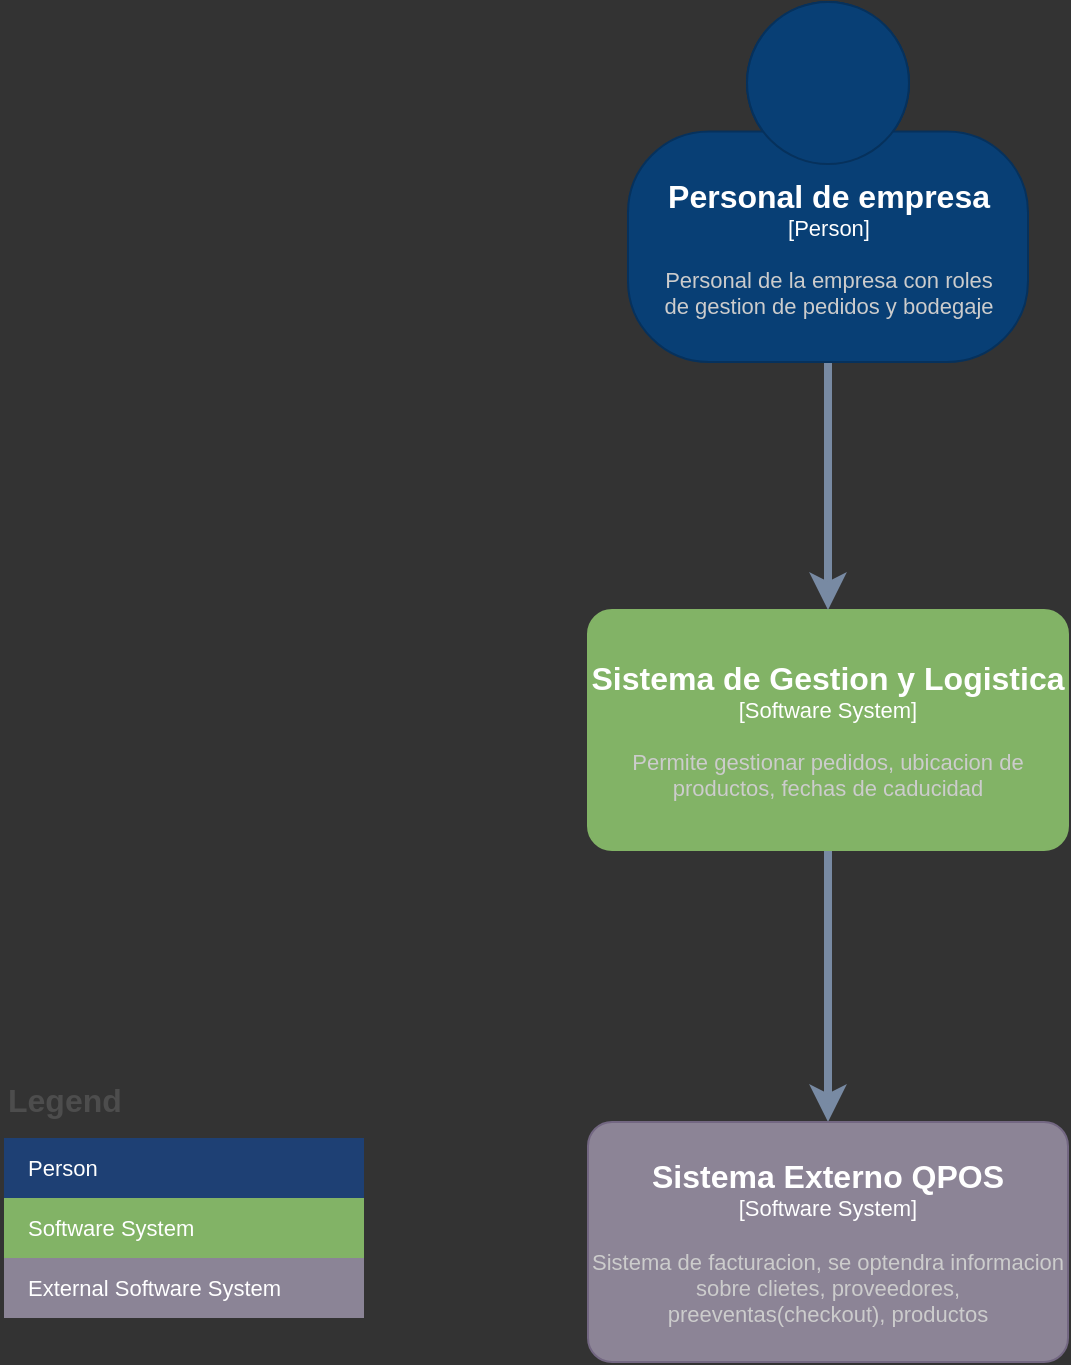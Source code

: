 <mxfile pages="5">
    <diagram id="GtNouEbLjEnSfhqDkoUu" name="Contexto">
        <mxGraphModel dx="1017" dy="869" grid="1" gridSize="8" guides="1" tooltips="1" connect="1" arrows="1" fold="1" page="0" pageScale="1" pageWidth="1200" pageHeight="1920" background="#333333" math="0" shadow="0">
            <root>
                <mxCell id="0"/>
                <mxCell id="1" parent="0"/>
                <mxCell id="LHz8w9QYUBxM8aZWw0CJ-5" style="edgeStyle=orthogonalEdgeStyle;rounded=1;orthogonalLoop=1;jettySize=auto;html=1;exitX=0.5;exitY=1;exitDx=0;exitDy=0;exitPerimeter=0;fontSize=11;fontColor=#CCCCCC;strokeColor=#788AA3;strokeWidth=4;fillColor=#B2C9AB;" parent="1" source="LHz8w9QYUBxM8aZWw0CJ-1" target="LHz8w9QYUBxM8aZWw0CJ-2" edge="1">
                    <mxGeometry relative="1" as="geometry"/>
                </mxCell>
                <object placeholders="1" c4Name="Sistema de Gestion y Logistica" c4Type="Software System" c4Description="Permite gestionar pedidos, ubicacion de productos, fechas de caducidad" label="&lt;font style=&quot;font-size: 16px&quot;&gt;&lt;b&gt;%c4Name%&lt;/b&gt;&lt;/font&gt;&lt;div&gt;[%c4Type%]&lt;/div&gt;&lt;br&gt;&lt;div&gt;&lt;font style=&quot;font-size: 11px&quot;&gt;&lt;font color=&quot;#cccccc&quot;&gt;%c4Description%&lt;/font&gt;&lt;/div&gt;" id="LHz8w9QYUBxM8aZWw0CJ-1">
                    <mxCell style="rounded=1;whiteSpace=wrap;html=1;labelBackgroundColor=none;fillColor=#82B366;fontColor=#ffffff;align=center;arcSize=10;strokeColor=#82B366;metaEdit=1;resizable=0;points=[[0.25,0,0],[0.5,0,0],[0.75,0,0],[1,0.25,0],[1,0.5,0],[1,0.75,0],[0.75,1,0],[0.5,1,0],[0.25,1,0],[0,0.75,0],[0,0.5,0],[0,0.25,0]];shadow=0;labelBorderColor=none;sketch=0;fontSize=11;" parent="1" vertex="1">
                        <mxGeometry x="-44" y="88" width="240" height="120" as="geometry"/>
                    </mxCell>
                </object>
                <object placeholders="1" c4Name="Sistema Externo QPOS" c4Type="Software System" c4Description="Sistema de facturacion, se optendra informacion sobre clietes, proveedores, preeventas(checkout), productos" label="&lt;font style=&quot;font-size: 16px&quot;&gt;&lt;b&gt;%c4Name%&lt;/b&gt;&lt;/font&gt;&lt;div&gt;[%c4Type%]&lt;/div&gt;&lt;br&gt;&lt;div&gt;&lt;font style=&quot;font-size: 11px&quot;&gt;&lt;font color=&quot;#cccccc&quot;&gt;%c4Description%&lt;/font&gt;&lt;/div&gt;" id="LHz8w9QYUBxM8aZWw0CJ-2">
                    <mxCell style="rounded=1;whiteSpace=wrap;html=1;labelBackgroundColor=none;fillColor=#8C8496;fontColor=#ffffff;align=center;arcSize=10;strokeColor=#736782;metaEdit=1;resizable=0;points=[[0.25,0,0],[0.5,0,0],[0.75,0,0],[1,0.25,0],[1,0.5,0],[1,0.75,0],[0.75,1,0],[0.5,1,0],[0.25,1,0],[0,0.75,0],[0,0.5,0],[0,0.25,0]];shadow=0;labelBorderColor=none;sketch=0;fontSize=11;" parent="1" vertex="1">
                        <mxGeometry x="-44" y="344" width="240" height="120" as="geometry"/>
                    </mxCell>
                </object>
                <object label="" id="LHz8w9QYUBxM8aZWw0CJ-4">
                    <mxCell style="edgeStyle=orthogonalEdgeStyle;rounded=1;orthogonalLoop=1;jettySize=auto;html=1;fontSize=11;fontColor=#CCCCCC;strokeColor=#788AA3;strokeWidth=4;fillColor=#B2C9AB;" parent="1" source="LHz8w9QYUBxM8aZWw0CJ-3" target="LHz8w9QYUBxM8aZWw0CJ-1" edge="1">
                        <mxGeometry relative="1" as="geometry"/>
                    </mxCell>
                </object>
                <object placeholders="1" c4Name="Personal de empresa" c4Type="Person" c4Description="Personal de la empresa con roles &#10;de gestion de pedidos y bodegaje" label="&lt;font style=&quot;font-size: 16px&quot;&gt;&lt;b&gt;%c4Name%&lt;/b&gt;&lt;/font&gt;&lt;div&gt;[%c4Type%]&lt;/div&gt;&lt;br&gt;&lt;div&gt;&lt;font style=&quot;font-size: 11px&quot;&gt;&lt;font color=&quot;#cccccc&quot;&gt;%c4Description%&lt;/font&gt;&lt;/div&gt;" id="LHz8w9QYUBxM8aZWw0CJ-3">
                    <mxCell style="html=1;fontSize=11;dashed=0;whitespace=wrap;fillColor=#083F75;strokeColor=#06315C;fontColor=#ffffff;shape=mxgraph.c4.person2;align=center;metaEdit=1;points=[[0.5,0,0],[1,0.5,0],[1,0.75,0],[0.75,1,0],[0.5,1,0],[0.25,1,0],[0,0.75,0],[0,0.5,0]];resizable=0;rounded=0;shadow=0;labelBackgroundColor=none;labelBorderColor=none;sketch=0;" parent="1" vertex="1">
                        <mxGeometry x="-24" y="-216" width="200" height="180" as="geometry"/>
                    </mxCell>
                </object>
                <mxCell id="WWRUKsRYky_Zpq3xXUld-1" value="Legend" style="align=left;fontSize=16;fontStyle=1;strokeColor=none;fillColor=none;fontColor=#4D4D4D;spacingTop=-8;resizable=0;rounded=0;shadow=0;labelBackgroundColor=none;labelBorderColor=none;sketch=0;html=1;" parent="1" vertex="1">
                    <mxGeometry x="-336" y="322" width="180" height="30" as="geometry"/>
                </mxCell>
                <mxCell id="WWRUKsRYky_Zpq3xXUld-2" value="" style="shape=table;html=1;whiteSpace=wrap;startSize=0;container=1;collapsible=0;childLayout=tableLayout;fillColor=none;align=left;spacingLeft=10;strokeColor=none;rounded=1;arcSize=11;fontColor=#FFFFFF;resizable=0;points=[[0.25,0,0],[0.5,0,0],[0.75,0,0],[1,0.25,0],[1,0.5,0],[1,0.75,0],[0.75,1,0],[0.5,1,0],[0.25,1,0],[0,0.75,0],[0,0.5,0],[0,0.25,0]];shadow=0;labelBackgroundColor=none;labelBorderColor=none;sketch=0;fontSize=11;" parent="1" vertex="1">
                    <mxGeometry x="-336" y="352" width="180" height="90" as="geometry"/>
                </mxCell>
                <mxCell id="WWRUKsRYky_Zpq3xXUld-3" value="Person" style="shape=partialRectangle;html=1;whiteSpace=wrap;connectable=0;fillColor=#1E4074;top=0;left=0;bottom=0;right=0;overflow=hidden;pointerEvents=1;align=left;spacingLeft=10;strokeColor=none;fontColor=#FFFFFF;rounded=0;shadow=0;labelBackgroundColor=none;labelBorderColor=none;sketch=0;fontSize=11;" parent="WWRUKsRYky_Zpq3xXUld-2" vertex="1">
                    <mxGeometry width="180" height="30" as="geometry"/>
                </mxCell>
                <mxCell id="WWRUKsRYky_Zpq3xXUld-4" value="Software System" style="shape=partialRectangle;html=1;whiteSpace=wrap;connectable=0;fillColor=#82B366;top=0;left=0;bottom=0;right=0;overflow=hidden;pointerEvents=1;align=left;spacingLeft=10;fontColor=#FFFFFF;rounded=0;shadow=0;labelBackgroundColor=none;labelBorderColor=none;sketch=0;fontSize=11;strokeColor=#82B366;strokeWidth=3;" parent="WWRUKsRYky_Zpq3xXUld-2" vertex="1">
                    <mxGeometry y="30" width="180" height="30" as="geometry"/>
                </mxCell>
                <mxCell id="WWRUKsRYky_Zpq3xXUld-8" value="External Software System" style="shape=partialRectangle;html=1;whiteSpace=wrap;connectable=0;fillColor=#8B8496;top=0;left=0;bottom=0;right=0;overflow=hidden;pointerEvents=1;align=left;spacingLeft=10;fontColor=#FFFFFF;rounded=0;shadow=0;labelBackgroundColor=none;labelBorderColor=none;sketch=0;fontSize=11;strokeColor=#82B366;strokeWidth=3;" parent="WWRUKsRYky_Zpq3xXUld-2" vertex="1">
                    <mxGeometry y="60" width="180" height="30" as="geometry"/>
                </mxCell>
            </root>
        </mxGraphModel>
    </diagram>
    <diagram id="Gw28dnGVRJ3mLAjIvO-9" name="Contenedor">
        <mxGraphModel dx="2084" dy="2191" grid="1" gridSize="8" guides="1" tooltips="1" connect="1" arrows="1" fold="1" page="0" pageScale="1" pageWidth="1200" pageHeight="1920" background="#333333" math="0" shadow="0">
            <root>
                <mxCell id="0"/>
                <mxCell id="1" parent="0"/>
                <object placeholders="1" c4Name="Administrador de pedidos" c4Type="Personal Administrativo" c4Description="Administrador de pedidos&#10;(Facturación, Servicio al cliente)" label="&lt;font style=&quot;font-size: 16px&quot;&gt;&lt;b&gt;%c4Name%&lt;/b&gt;&lt;/font&gt;&lt;div&gt;[%c4Type%]&lt;/div&gt;&lt;br&gt;&lt;div&gt;&lt;font style=&quot;font-size: 11px&quot;&gt;&lt;font&gt;%c4Description%&lt;/font&gt;&lt;/font&gt;&lt;/div&gt;" id="oN-QiMgkpN6Od5u8GUC4-2">
                    <mxCell style="html=1;fontSize=11;dashed=0;whitespace=wrap;shape=mxgraph.c4.person2;align=center;metaEdit=1;points=[[0.5,0,0],[1,0.5,0],[1,0.75,0],[0.75,1,0],[0.5,1,0],[0.25,1,0],[0,0.75,0],[0,0.5,0]];resizable=0;labelBorderColor=none;labelBackgroundColor=none;shadow=0;sketch=0;spacingTop=0;spacingLeft=0;perimeterSpacing=0;spacing=2;fillColor=#647687;fontColor=#ffffff;strokeColor=#314354;" parent="1" vertex="1">
                        <mxGeometry x="-1512" y="-1448" width="200" height="180" as="geometry"/>
                    </mxCell>
                </object>
                <mxCell id="5mUTL3dETUTQRnBZAkU8-11" style="edgeStyle=orthogonalEdgeStyle;rounded=1;orthogonalLoop=1;jettySize=auto;html=1;fontSize=11;fontColor=#CCCCCC;strokeColor=#788AA3;strokeWidth=4;fillColor=#B2C9AB;" parent="1" source="oN-QiMgkpN6Od5u8GUC4-3" target="5mUTL3dETUTQRnBZAkU8-9" edge="1">
                    <mxGeometry relative="1" as="geometry"/>
                </mxCell>
                <object placeholders="1" c4Name="Sistema Externo QPOS" c4Type="Software System" c4Description="Sistema de facturacion, se optendra informacion sobre clietes, proveedores, preeventas(checkout), productos" label="&lt;font style=&quot;font-size: 16px&quot;&gt;&lt;b&gt;%c4Name%&lt;/b&gt;&lt;/font&gt;&lt;div&gt;[%c4Type%]&lt;/div&gt;&lt;br&gt;&lt;div&gt;&lt;font style=&quot;font-size: 11px&quot;&gt;&lt;font color=&quot;#cccccc&quot;&gt;%c4Description%&lt;/font&gt;&lt;/div&gt;" id="oN-QiMgkpN6Od5u8GUC4-3">
                    <mxCell style="rounded=1;whiteSpace=wrap;html=1;labelBackgroundColor=none;fillColor=#8C8496;fontColor=#ffffff;align=center;arcSize=10;strokeColor=#736782;metaEdit=1;resizable=0;points=[[0.25,0,0],[0.5,0,0],[0.75,0,0],[1,0.25,0],[1,0.5,0],[1,0.75,0],[0.75,1,0],[0.5,1,0],[0.25,1,0],[0,0.75,0],[0,0.5,0],[0,0.25,0]];" parent="1" vertex="1">
                        <mxGeometry x="-552" y="-1112" width="240" height="120" as="geometry"/>
                    </mxCell>
                </object>
                <object placeholders="1" c4Name="Alistador de Pedidos" c4Type="Personal Bodega&#10;" c4Description="Gestiona alisto y despacho de pedidos" label="&lt;font style=&quot;font-size: 16px&quot;&gt;&lt;b&gt;%c4Name%&lt;/b&gt;&lt;/font&gt;&lt;div&gt;[%c4Type%]&lt;/div&gt;&lt;br&gt;&lt;div&gt;&lt;font style=&quot;font-size: 11px&quot;&gt;&lt;font&gt;%c4Description%&lt;/font&gt;&lt;/font&gt;&lt;/div&gt;" id="oN-QiMgkpN6Od5u8GUC4-5">
                    <mxCell style="html=1;fontSize=11;dashed=0;whitespace=wrap;fillColor=#6666FF;strokeColor=#788AA3;fontColor=#CCCCCC;shape=mxgraph.c4.person2;align=center;metaEdit=1;points=[[0.5,0,0],[1,0.5,0],[1,0.75,0],[0.75,1,0],[0.5,1,0],[0.25,1,0],[0,0.75,0],[0,0.5,0]];resizable=0;" parent="1" vertex="1">
                        <mxGeometry x="-1168" y="-1568" width="200" height="180" as="geometry"/>
                    </mxCell>
                </object>
                <object placeholders="1" c4Name="Sistema de Gestion y Logistica" c4Type="SystemScopeBoundary" c4Application="Software System" label="&lt;font style=&quot;font-size: 16px&quot;&gt;&lt;b&gt;&lt;div style=&quot;text-align: left&quot;&gt;%c4Name%&lt;/div&gt;&lt;/b&gt;&lt;/font&gt;&lt;div style=&quot;text-align: left&quot;&gt;[%c4Application%]&lt;/div&gt;" id="oN-QiMgkpN6Od5u8GUC4-6">
                    <mxCell style="rounded=1;fontSize=11;whiteSpace=wrap;html=1;dashed=1;arcSize=20;labelBackgroundColor=none;align=left;verticalAlign=bottom;labelBorderColor=none;spacingTop=0;spacing=10;dashPattern=8 4;metaEdit=1;rotatable=0;perimeter=rectanglePerimeter;labelPadding=0;allowArrows=0;connectable=0;expand=0;recursiveResize=0;editable=1;pointerEvents=0;absoluteArcSize=1;points=[[0.25,0,0],[0.5,0,0],[0.75,0,0],[1,0.25,0],[1,0.5,0],[1,0.75,0],[0.75,1,0],[0.5,1,0],[0.25,1,0],[0,0.75,0],[0,0.5,0],[0,0.25,0]];shadow=0;sketch=0;strokeWidth=3;fillColor=none;strokeColor=#82b366;fontColor=#CCCCCC;" parent="1" vertex="1">
                        <mxGeometry x="-1496" y="-1208" width="860" height="694" as="geometry"/>
                    </mxCell>
                </object>
                <object placeholders="1" c4Name="Aplicacion Web Progresiva (PWA)" c4Type="Container" c4Technology="Java Script, ReactJS" c4Description="Provee todo el funcionamiento para la logistica de bodega y gestion de pedidos" label="&lt;font style=&quot;font-size: 16px&quot;&gt;&lt;b&gt;%c4Name%&lt;/b&gt;&lt;/font&gt;&lt;div&gt;[%c4Type%: %c4Technology%]&lt;/div&gt;&lt;br&gt;&lt;div&gt;&lt;font style=&quot;font-size: 11px&quot;&gt;&lt;font color=&quot;#E6E6E6&quot;&gt;%c4Description%&lt;/font&gt;&lt;/div&gt;" id="cp23KhsfysKYRUPBVAbC-2">
                    <mxCell style="rounded=1;whiteSpace=wrap;html=1;fontSize=11;labelBackgroundColor=none;fillColor=#23A2D9;fontColor=#ffffff;align=center;arcSize=10;strokeColor=#0E7DAD;metaEdit=1;resizable=0;points=[[0.25,0,0],[0.5,0,0],[0.75,0,0],[1,0.25,0],[1,0.5,0],[1,0.75,0],[0.75,1,0],[0.5,1,0],[0.25,1,0],[0,0.75,0],[0,0.5,0],[0,0.25,0]];shadow=0;labelBorderColor=none;sketch=0;" parent="oN-QiMgkpN6Od5u8GUC4-6" vertex="1">
                        <mxGeometry x="328" y="24" width="240" height="120" as="geometry"/>
                    </mxCell>
                </object>
                <object placeholders="1" c4Name="API REST : Local" c4Type="Container" c4Technology="NodeJS, NestJS Framework, Rxjs, SSE, Mongoose" c4Description="Provee localmente los datos del sistema de logistica de bodega y gestion de pedidos mediante JSON/HTTPS API" label="&lt;font style=&quot;font-size: 16px&quot;&gt;&lt;b&gt;%c4Name%&lt;/b&gt;&lt;/font&gt;&lt;div&gt;[%c4Type%: %c4Technology%]&lt;/div&gt;&lt;br&gt;&lt;div&gt;&lt;font style=&quot;font-size: 11px&quot;&gt;&lt;font color=&quot;#E6E6E6&quot;&gt;%c4Description%&lt;/font&gt;&lt;/div&gt;" id="5mUTL3dETUTQRnBZAkU8-1">
                    <mxCell style="rounded=1;whiteSpace=wrap;html=1;fontSize=11;labelBackgroundColor=none;fillColor=#23A2D9;fontColor=#ffffff;align=center;arcSize=10;strokeColor=#0E7DAD;metaEdit=1;resizable=0;points=[[0.25,0,0],[0.5,0,0],[0.75,0,0],[1,0.25,0],[1,0.5,0],[1,0.75,0],[0.75,1,0],[0.5,1,0],[0.25,1,0],[0,0.75,0],[0,0.5,0],[0,0.25,0]];shadow=0;labelBorderColor=none;sketch=0;" parent="oN-QiMgkpN6Od5u8GUC4-6" vertex="1">
                        <mxGeometry x="328" y="271" width="240" height="120" as="geometry"/>
                    </mxCell>
                </object>
                <object placeholders="1" c4Type="NoSQL" c4Container="blogistica_db" c4Technology="MongoDB" c4Description="Guarda información de usuarios, clientes, proveedores, productos, pedidos." label="&lt;font style=&quot;font-size: 16px&quot;&gt;&lt;b&gt;%c4Type%&lt;/font&gt;&lt;div&gt;[%c4Container%:&amp;nbsp;%c4Technology%]&lt;/div&gt;&lt;br&gt;&lt;div&gt;&lt;font style=&quot;font-size: 11px&quot;&gt;&lt;font color=&quot;#E6E6E6&quot;&gt;%c4Description%&lt;/font&gt;&lt;/div&gt;" id="oN-QiMgkpN6Od5u8GUC4-21">
                    <mxCell style="shape=cylinder3;size=15;whiteSpace=wrap;html=1;boundedLbl=1;rounded=0;labelBackgroundColor=none;fillColor=#23A2D9;fontSize=12;fontColor=#ffffff;align=center;strokeColor=#0E7DAD;metaEdit=1;points=[[0.5,0,0],[1,0.25,0],[1,0.5,0],[1,0.75,0],[0.5,1,0],[0,0.75,0],[0,0.5,0],[0,0.25,0]];resizable=0;shadow=0;labelBorderColor=none;sketch=0;" parent="oN-QiMgkpN6Od5u8GUC4-6" vertex="1">
                        <mxGeometry x="328" y="536" width="240" height="120" as="geometry"/>
                    </mxCell>
                </object>
                <object placeholders="1" c4Type="Relationship" c4Technology="JSON/HTTP" c4Description="Llamada a la API" label="&lt;div style=&quot;text-align: left&quot;&gt;&lt;div style=&quot;text-align: center&quot;&gt;&lt;b&gt;%c4Description%&lt;/b&gt;&lt;/div&gt;&lt;div style=&quot;text-align: center&quot;&gt;[%c4Technology%]&lt;/div&gt;&lt;/div&gt;" id="IrsWWPjT2bijSpYUrNHR-9">
                    <mxCell style="endArrow=blockThin;html=1;fontSize=10;fontColor=#D5E8D4;strokeWidth=3;endFill=1;strokeColor=#d6b656;elbow=vertical;metaEdit=1;endSize=14;startSize=14;jumpStyle=arc;jumpSize=16;rounded=1;edgeStyle=orthogonalEdgeStyle;shadow=0;labelBackgroundColor=none;sketch=0;fillColor=#fff2cc;dashed=1;exitX=0.5;exitY=1;exitDx=0;exitDy=0;exitPerimeter=0;spacingLeft=110;" parent="oN-QiMgkpN6Od5u8GUC4-6" source="cp23KhsfysKYRUPBVAbC-2" target="5mUTL3dETUTQRnBZAkU8-1" edge="1">
                        <mxGeometry x="-0.267" width="240" relative="1" as="geometry">
                            <mxPoint x="356" y="288" as="sourcePoint"/>
                            <mxPoint x="596" y="288" as="targetPoint"/>
                            <mxPoint as="offset"/>
                        </mxGeometry>
                    </mxCell>
                </object>
                <object placeholders="1" c4Type="Relationship" c4Technology="Mongoose" c4Description="Lee y escribre" label="&lt;div style=&quot;text-align: left&quot;&gt;&lt;div style=&quot;text-align: center&quot;&gt;&lt;b&gt;%c4Description%&lt;/b&gt;&lt;/div&gt;&lt;div style=&quot;text-align: center&quot;&gt;[%c4Technology%]&lt;/div&gt;&lt;/div&gt;" id="IrsWWPjT2bijSpYUrNHR-10">
                    <mxCell style="endArrow=blockThin;html=1;fontSize=10;fontColor=#D5E8D4;strokeWidth=3;endFill=1;strokeColor=#d6b656;elbow=vertical;metaEdit=1;endSize=14;startSize=14;jumpStyle=arc;jumpSize=16;rounded=1;edgeStyle=orthogonalEdgeStyle;shadow=0;labelBackgroundColor=none;sketch=0;fillColor=#fff2cc;dashed=1;exitX=0.5;exitY=1;exitDx=0;exitDy=0;exitPerimeter=0;spacingLeft=110;entryX=0.5;entryY=0;entryDx=0;entryDy=0;entryPerimeter=0;" parent="oN-QiMgkpN6Od5u8GUC4-6" source="5mUTL3dETUTQRnBZAkU8-1" target="oN-QiMgkpN6Od5u8GUC4-21" edge="1">
                        <mxGeometry x="-0.267" width="240" relative="1" as="geometry">
                            <mxPoint x="364" y="168" as="sourcePoint"/>
                            <mxPoint x="364" y="312" as="targetPoint"/>
                            <mxPoint as="offset"/>
                        </mxGeometry>
                    </mxCell>
                </object>
                <mxCell id="oN-QiMgkpN6Od5u8GUC4-12" value="Legenda" style="align=left;fontSize=16;fontStyle=1;strokeColor=none;fillColor=none;fontColor=#E6E6E6;spacingTop=-8;resizable=0;rounded=0;shadow=0;labelBackgroundColor=none;labelBorderColor=none;sketch=0;html=1;" parent="1" vertex="1">
                    <mxGeometry x="-608" y="-706" width="180" height="30" as="geometry"/>
                </mxCell>
                <mxCell id="oN-QiMgkpN6Od5u8GUC4-13" value="" style="shape=table;html=1;whiteSpace=wrap;startSize=0;container=1;collapsible=0;childLayout=tableLayout;fillColor=none;align=left;spacingLeft=10;strokeColor=none;rounded=1;arcSize=11;fontColor=#FFFFFF;resizable=0;points=[[0.25,0,0],[0.5,0,0],[0.75,0,0],[1,0.25,0],[1,0.5,0],[1,0.75,0],[0.75,1,0],[0.5,1,0],[0.25,1,0],[0,0.75,0],[0,0.5,0],[0,0.25,0]];shadow=0;labelBackgroundColor=none;labelBorderColor=none;sketch=0;fontSize=11;" parent="1" vertex="1">
                    <mxGeometry x="-608" y="-676" width="180" height="140" as="geometry"/>
                </mxCell>
                <mxCell id="oN-QiMgkpN6Od5u8GUC4-14" value="Personal Administrativo" style="shape=partialRectangle;html=1;whiteSpace=wrap;connectable=0;fillColor=#647687;top=0;left=0;bottom=0;right=0;overflow=hidden;pointerEvents=1;align=left;spacingLeft=10;strokeColor=none;fontColor=#FFFFFF;rounded=0;shadow=0;labelBackgroundColor=none;labelBorderColor=none;sketch=0;fontSize=11;" parent="oN-QiMgkpN6Od5u8GUC4-13" vertex="1">
                    <mxGeometry width="180" height="30" as="geometry"/>
                </mxCell>
                <mxCell id="oN-QiMgkpN6Od5u8GUC4-15" value="Personal&amp;nbsp; Bodega" style="shape=partialRectangle;html=1;whiteSpace=wrap;connectable=0;fillColor=#6666FF;top=0;left=0;bottom=0;right=0;overflow=hidden;pointerEvents=1;align=left;spacingLeft=10;strokeColor=none;fontColor=#FFFFFF;rounded=0;shadow=0;labelBackgroundColor=none;labelBorderColor=none;sketch=0;fontSize=11;" parent="oN-QiMgkpN6Od5u8GUC4-13" vertex="1">
                    <mxGeometry y="30" width="180" height="30" as="geometry"/>
                </mxCell>
                <mxCell id="oN-QiMgkpN6Od5u8GUC4-16" value="Software System" style="shape=partialRectangle;html=1;whiteSpace=wrap;connectable=0;fillColor=#82B366;top=0;left=0;bottom=0;right=0;overflow=hidden;pointerEvents=1;align=left;spacingLeft=10;fontColor=#FFFFFF;rounded=0;shadow=0;labelBackgroundColor=none;labelBorderColor=none;sketch=0;fontSize=11;strokeColor=default;strokeWidth=3;" parent="oN-QiMgkpN6Od5u8GUC4-13" vertex="1">
                    <mxGeometry y="60" width="180" height="20" as="geometry"/>
                </mxCell>
                <mxCell id="oN-QiMgkpN6Od5u8GUC4-17" value="Container" style="shape=partialRectangle;html=1;whiteSpace=wrap;connectable=0;fillColor=#52A2D8;top=0;left=0;bottom=0;right=0;overflow=hidden;pointerEvents=1;align=left;spacingLeft=10;fontColor=#FFFFFF;rounded=0;shadow=0;labelBackgroundColor=none;labelBorderColor=none;sketch=0;fontSize=11;strokeColor=default;strokeWidth=3;" parent="oN-QiMgkpN6Od5u8GUC4-13" vertex="1">
                    <mxGeometry y="80" width="180" height="30" as="geometry"/>
                </mxCell>
                <mxCell id="oN-QiMgkpN6Od5u8GUC4-20" value="External Software System" style="shape=partialRectangle;html=1;whiteSpace=wrap;connectable=0;fillColor=#8B8496;top=0;left=0;bottom=0;right=0;overflow=hidden;pointerEvents=1;align=left;spacingLeft=10;fontColor=#FFFFFF;rounded=0;shadow=0;labelBackgroundColor=none;labelBorderColor=none;sketch=0;fontSize=11;strokeColor=default;strokeWidth=3;" parent="oN-QiMgkpN6Od5u8GUC4-13" vertex="1">
                    <mxGeometry y="110" width="180" height="30" as="geometry"/>
                </mxCell>
                <object placeholders="1" c4Name="Bodeguero" c4Type="Personal Bodega&#10;" c4Description="Administra inventario" label="&lt;font style=&quot;font-size: 16px&quot;&gt;&lt;b&gt;%c4Name%&lt;/b&gt;&lt;/font&gt;&lt;div&gt;[%c4Type%]&lt;/div&gt;&lt;br&gt;&lt;div&gt;&lt;font style=&quot;font-size: 11px&quot;&gt;&lt;font&gt;%c4Description%&lt;/font&gt;&lt;/font&gt;&lt;/div&gt;" id="5mUTL3dETUTQRnBZAkU8-12">
                    <mxCell style="html=1;fontSize=11;dashed=0;whitespace=wrap;fillColor=#6666FF;strokeColor=#788AA3;fontColor=#CCCCCC;shape=mxgraph.c4.person2;align=center;metaEdit=1;points=[[0.5,0,0],[1,0.5,0],[1,0.75,0],[0.75,1,0],[0.5,1,0],[0.25,1,0],[0,0.75,0],[0,0.5,0]];resizable=0;" parent="1" vertex="1">
                        <mxGeometry x="-816" y="-1456" width="200" height="180" as="geometry"/>
                    </mxCell>
                </object>
                <mxCell id="5mUTL3dETUTQRnBZAkU8-9" value="" style="shape=waypoint;sketch=0;size=6;pointerEvents=1;points=[];fillColor=#23A2D9;resizable=0;rotatable=0;perimeter=centerPerimeter;snapToPoint=1;fontSize=11;strokeColor=#0E7DAD;fontColor=#ffffff;rounded=1;labelBackgroundColor=none;arcSize=10;shadow=0;labelBorderColor=none;" parent="1" vertex="1">
                    <mxGeometry x="-656" y="-1120" width="40" height="40" as="geometry"/>
                </mxCell>
                <mxCell id="5mUTL3dETUTQRnBZAkU8-14" style="edgeStyle=orthogonalEdgeStyle;rounded=1;orthogonalLoop=1;jettySize=auto;html=1;exitX=0.5;exitY=1;exitDx=0;exitDy=0;exitPerimeter=0;fontSize=11;fontColor=#CCCCCC;strokeColor=#788AA3;strokeWidth=4;fillColor=#B2C9AB;" parent="1" source="oN-QiMgkpN6Od5u8GUC4-2" target="oN-QiMgkpN6Od5u8GUC4-2" edge="1">
                    <mxGeometry relative="1" as="geometry"/>
                </mxCell>
                <object placeholders="1" c4Type="Relationship" c4Description="Usa" label="&lt;div style=&quot;text-align: left; font-size: 20px;&quot;&gt;&lt;div style=&quot;text-align: center; font-size: 20px;&quot;&gt;&lt;b style=&quot;font-size: 20px;&quot;&gt;%c4Description%&lt;/b&gt;&lt;/div&gt;&lt;/div&gt;" id="IrsWWPjT2bijSpYUrNHR-2">
                    <mxCell style="endArrow=blockThin;html=1;fontSize=20;fontColor=#D5E8D4;strokeWidth=5;endFill=1;strokeColor=#d6b656;elbow=vertical;metaEdit=1;jumpStyle=arc;jumpSize=16;rounded=1;edgeStyle=orthogonalEdgeStyle;fillColor=#fff2cc;exitX=1;exitY=0.75;exitDx=0;exitDy=0;exitPerimeter=0;entryX=0;entryY=0.5;entryDx=0;entryDy=0;entryPerimeter=0;labelBackgroundColor=none;spacingLeft=0;shadow=0;sketch=0;spacingTop=20;" parent="1" source="oN-QiMgkpN6Od5u8GUC4-2" target="cp23KhsfysKYRUPBVAbC-2" edge="1">
                        <mxGeometry x="-0.338" width="240" relative="1" as="geometry">
                            <mxPoint x="-1176" y="-1280" as="sourcePoint"/>
                            <mxPoint x="-936" y="-1280" as="targetPoint"/>
                            <Array as="points">
                                <mxPoint x="-1232" y="-1313"/>
                                <mxPoint x="-1232" y="-1124"/>
                            </Array>
                            <mxPoint as="offset"/>
                        </mxGeometry>
                    </mxCell>
                </object>
                <object placeholders="1" c4Type="Relationship" c4Description="Usa" label="&lt;div style=&quot;text-align: left; font-size: 20px;&quot;&gt;&lt;div style=&quot;text-align: center; font-size: 20px;&quot;&gt;&lt;b style=&quot;font-size: 20px;&quot;&gt;%c4Description%&lt;/b&gt;&lt;/div&gt;&lt;/div&gt;" id="IrsWWPjT2bijSpYUrNHR-5">
                    <mxCell style="endArrow=blockThin;html=1;fontSize=20;fontColor=#D5E8D4;strokeWidth=5;endFill=1;strokeColor=#d6b656;elbow=vertical;metaEdit=1;jumpStyle=arc;jumpSize=16;rounded=1;edgeStyle=orthogonalEdgeStyle;fillColor=#fff2cc;exitX=0.5;exitY=1;exitDx=0;exitDy=0;exitPerimeter=0;entryX=0.5;entryY=0;entryDx=0;entryDy=0;entryPerimeter=0;labelBackgroundColor=none;spacingLeft=46;shadow=0;sketch=0;" parent="1" source="oN-QiMgkpN6Od5u8GUC4-5" target="cp23KhsfysKYRUPBVAbC-2" edge="1">
                        <mxGeometry x="-0.338" width="240" relative="1" as="geometry">
                            <mxPoint x="-1040.0" y="-1368" as="sourcePoint"/>
                            <mxPoint x="-944" y="-1171" as="targetPoint"/>
                            <Array as="points"/>
                            <mxPoint as="offset"/>
                        </mxGeometry>
                    </mxCell>
                </object>
                <object placeholders="1" c4Type="Relationship" c4Description="Usa" label="&lt;div style=&quot;text-align: left; font-size: 20px;&quot;&gt;&lt;div style=&quot;text-align: center; font-size: 20px;&quot;&gt;&lt;b style=&quot;font-size: 20px;&quot;&gt;%c4Description%&lt;/b&gt;&lt;/div&gt;&lt;/div&gt;" id="IrsWWPjT2bijSpYUrNHR-6">
                    <mxCell style="endArrow=blockThin;html=1;fontSize=20;fontColor=#D5E8D4;strokeWidth=5;endFill=1;strokeColor=#d6b656;elbow=vertical;metaEdit=1;jumpStyle=arc;jumpSize=16;rounded=1;edgeStyle=orthogonalEdgeStyle;fillColor=#fff2cc;exitX=-0.002;exitY=0.675;exitDx=0;exitDy=0;exitPerimeter=0;entryX=1;entryY=0.5;entryDx=0;entryDy=0;entryPerimeter=0;labelBackgroundColor=none;spacingLeft=46;shadow=0;sketch=0;" parent="1" source="5mUTL3dETUTQRnBZAkU8-12" target="cp23KhsfysKYRUPBVAbC-2" edge="1">
                        <mxGeometry x="-0.338" width="240" relative="1" as="geometry">
                            <mxPoint x="-880" y="-1392" as="sourcePoint"/>
                            <mxPoint x="-880" y="-1188" as="targetPoint"/>
                            <Array as="points"/>
                            <mxPoint as="offset"/>
                        </mxGeometry>
                    </mxCell>
                </object>
                <object placeholders="1" c4Type="Relationship" c4Technology="Formato desconocido" c4Description="Llamada a la API" label="&lt;div style=&quot;text-align: left&quot;&gt;&lt;div style=&quot;text-align: center&quot;&gt;&lt;b&gt;%c4Description%&lt;/b&gt;&lt;/div&gt;&lt;div style=&quot;text-align: center&quot;&gt;[%c4Technology%]&lt;/div&gt;&lt;/div&gt;" id="IrsWWPjT2bijSpYUrNHR-11">
                    <mxCell style="endArrow=blockThin;html=1;fontSize=10;fontColor=#D5E8D4;strokeWidth=3;endFill=1;strokeColor=#d6b656;elbow=vertical;metaEdit=1;endSize=14;startSize=14;jumpStyle=arc;jumpSize=16;rounded=1;edgeStyle=orthogonalEdgeStyle;shadow=0;labelBackgroundColor=none;sketch=0;fillColor=#fff2cc;dashed=1;spacingLeft=-110;entryX=0.521;entryY=0.773;entryDx=0;entryDy=0;entryPerimeter=0;exitX=1;exitY=0.5;exitDx=0;exitDy=0;exitPerimeter=0;" parent="1" source="5mUTL3dETUTQRnBZAkU8-1" target="5mUTL3dETUTQRnBZAkU8-9" edge="1">
                        <mxGeometry width="240" relative="1" as="geometry">
                            <mxPoint x="-864" y="-853" as="sourcePoint"/>
                            <mxPoint x="-984" y="-905" as="targetPoint"/>
                            <Array as="points">
                                <mxPoint x="-696" y="-877"/>
                                <mxPoint x="-696" y="-1100"/>
                            </Array>
                        </mxGeometry>
                    </mxCell>
                </object>
            </root>
        </mxGraphModel>
    </diagram>
    <diagram name="Componente: API" id="V8utUizLjnwd0XrRa8MX">
        <mxGraphModel dx="3013" dy="2836" grid="1" gridSize="8" guides="1" tooltips="1" connect="1" arrows="1" fold="1" page="0" pageScale="1" pageWidth="1200" pageHeight="1920" background="#333333" math="0" shadow="0">
            <root>
                <mxCell id="N2_MCTW6JkcHlk387zwp-0"/>
                <mxCell id="N2_MCTW6JkcHlk387zwp-1" parent="N2_MCTW6JkcHlk387zwp-0"/>
                <mxCell id="g28K5lVcTVs5DqOu2bSu-0" style="edgeStyle=orthogonalEdgeStyle;rounded=1;orthogonalLoop=1;jettySize=auto;html=1;fontSize=11;fontColor=#CCCCCC;strokeColor=#788AA3;strokeWidth=4;fillColor=#B2C9AB;" parent="N2_MCTW6JkcHlk387zwp-1" source="g28K5lVcTVs5DqOu2bSu-1" target="g28K5lVcTVs5DqOu2bSu-7" edge="1">
                    <mxGeometry relative="1" as="geometry"/>
                </mxCell>
                <object placeholders="1" c4Name="Sistema Externo QPOS" c4Type="Software System" c4Description="Sistema de facturacion, se optendra informacion sobre clietes, proveedores, preeventas(checkout), productos" label="&lt;font style=&quot;font-size: 16px&quot;&gt;&lt;b&gt;%c4Name%&lt;/b&gt;&lt;/font&gt;&lt;div&gt;[%c4Type%]&lt;/div&gt;&lt;br&gt;&lt;div&gt;&lt;font style=&quot;font-size: 11px&quot;&gt;&lt;font color=&quot;#cccccc&quot;&gt;%c4Description%&lt;/font&gt;&lt;/div&gt;" id="g28K5lVcTVs5DqOu2bSu-1">
                    <mxCell style="rounded=1;whiteSpace=wrap;html=1;labelBackgroundColor=none;fillColor=#8C8496;fontColor=#ffffff;align=center;arcSize=10;strokeColor=#736782;metaEdit=1;resizable=0;points=[[0.25,0,0],[0.5,0,0],[0.75,0,0],[1,0.25,0],[1,0.5,0],[1,0.75,0],[0.75,1,0],[0.5,1,0],[0.25,1,0],[0,0.75,0],[0,0.5,0],[0,0.25,0]];" parent="N2_MCTW6JkcHlk387zwp-1" vertex="1">
                        <mxGeometry x="152" y="-936" width="240" height="120" as="geometry"/>
                    </mxCell>
                </object>
                <mxCell id="g28K5lVcTVs5DqOu2bSu-2" value="Legenda" style="align=left;fontSize=12;fontStyle=1;strokeColor=none;fillColor=none;fontColor=#E6E6E6;spacingTop=-8;resizable=0;rounded=0;shadow=0;labelBackgroundColor=none;labelBorderColor=none;sketch=0;html=1;" parent="N2_MCTW6JkcHlk387zwp-1" vertex="1">
                    <mxGeometry x="-1688" y="-604" width="180" height="30" as="geometry"/>
                </mxCell>
                <mxCell id="g28K5lVcTVs5DqOu2bSu-3" value="" style="shape=table;html=1;whiteSpace=wrap;startSize=0;container=1;collapsible=0;childLayout=tableLayout;fillColor=none;align=left;spacingLeft=10;strokeColor=none;rounded=1;arcSize=11;fontColor=#FFFFFF;resizable=0;points=[[0.25,0,0],[0.5,0,0],[0.75,0,0],[1,0.25,0],[1,0.5,0],[1,0.75,0],[0.75,1,0],[0.5,1,0],[0.25,1,0],[0,0.75,0],[0,0.5,0],[0,0.25,0]];shadow=0;labelBackgroundColor=none;labelBorderColor=none;sketch=0;fontSize=12;" parent="N2_MCTW6JkcHlk387zwp-1" vertex="1">
                    <mxGeometry x="-1688" y="-574" width="180" height="110" as="geometry"/>
                </mxCell>
                <mxCell id="g28K5lVcTVs5DqOu2bSu-4" value="Container" style="shape=partialRectangle;html=1;whiteSpace=wrap;connectable=0;fillColor=#23A2D9;top=0;left=0;bottom=0;right=0;overflow=hidden;pointerEvents=1;align=left;spacingLeft=10;fontColor=#FFFFFF;rounded=0;shadow=0;labelBackgroundColor=none;labelBorderColor=none;sketch=0;fontSize=12;strokeColor=default;strokeWidth=3;" parent="g28K5lVcTVs5DqOu2bSu-3" vertex="1">
                    <mxGeometry width="180" height="30" as="geometry"/>
                </mxCell>
                <mxCell id="1b2HCJQlrRN6rRH2mVZ3-20" value="Component" style="shape=partialRectangle;html=1;whiteSpace=wrap;connectable=0;fillColor=#52A2D8;top=0;left=0;bottom=0;right=0;overflow=hidden;pointerEvents=1;align=left;spacingLeft=10;fontColor=#FFFFFF;rounded=0;shadow=0;labelBackgroundColor=none;labelBorderColor=none;sketch=0;fontSize=12;strokeColor=default;strokeWidth=3;" parent="g28K5lVcTVs5DqOu2bSu-3" vertex="1">
                    <mxGeometry y="30" width="180" height="30" as="geometry"/>
                </mxCell>
                <mxCell id="g28K5lVcTVs5DqOu2bSu-5" value="Base de datos" style="shape=partialRectangle;html=1;whiteSpace=wrap;connectable=0;fillColor=#82B366;top=0;left=0;bottom=0;right=0;overflow=hidden;pointerEvents=1;align=left;spacingLeft=10;fontColor=#FFFFFF;rounded=0;shadow=0;labelBackgroundColor=none;labelBorderColor=none;sketch=0;fontSize=12;strokeColor=default;strokeWidth=3;" parent="g28K5lVcTVs5DqOu2bSu-3" vertex="1">
                    <mxGeometry y="60" width="180" height="20" as="geometry"/>
                </mxCell>
                <mxCell id="g28K5lVcTVs5DqOu2bSu-6" value="External Software System" style="shape=partialRectangle;html=1;whiteSpace=wrap;connectable=0;fillColor=#8B8496;top=0;left=0;bottom=0;right=0;overflow=hidden;pointerEvents=1;align=left;spacingLeft=10;fontColor=#FFFFFF;rounded=0;shadow=0;labelBackgroundColor=none;labelBorderColor=none;sketch=0;fontSize=12;strokeColor=default;strokeWidth=3;" parent="g28K5lVcTVs5DqOu2bSu-3" vertex="1">
                    <mxGeometry y="80" width="180" height="30" as="geometry"/>
                </mxCell>
                <mxCell id="g28K5lVcTVs5DqOu2bSu-7" value="" style="shape=waypoint;sketch=0;size=6;pointerEvents=1;points=[];fillColor=#23A2D9;resizable=0;rotatable=0;perimeter=centerPerimeter;snapToPoint=1;fontSize=11;strokeColor=#0E7DAD;fontColor=#ffffff;rounded=1;labelBackgroundColor=none;arcSize=10;shadow=0;labelBorderColor=none;" parent="N2_MCTW6JkcHlk387zwp-1" vertex="1">
                    <mxGeometry x="56" y="-896" width="40" height="40" as="geometry"/>
                </mxCell>
                <object placeholders="1" c4Name="Aplicacion Web Progresiva (PWA)" c4Type="Container" c4Technology="Java Script, ReactJS" c4Description="Provee todo el funcionamiento para la logistica de bodega y gestion de pedidos" label="&lt;font style=&quot;font-size: 16px&quot;&gt;&lt;b&gt;%c4Name%&lt;/b&gt;&lt;/font&gt;&lt;div&gt;[%c4Type%: %c4Technology%]&lt;/div&gt;&lt;br&gt;&lt;div&gt;&lt;font style=&quot;font-size: 11px&quot;&gt;&lt;font color=&quot;#E6E6E6&quot;&gt;%c4Description%&lt;/font&gt;&lt;/div&gt;" id="g28K5lVcTVs5DqOu2bSu-8">
                    <mxCell style="rounded=1;whiteSpace=wrap;html=1;fontSize=11;labelBackgroundColor=none;fillColor=#23A2D9;fontColor=#ffffff;align=center;arcSize=10;strokeColor=#0E7DAD;metaEdit=1;resizable=0;points=[[0.25,0,0],[0.5,0,0],[0.75,0,0],[1,0.25,0],[1,0.5,0],[1,0.75,0],[0.75,1,0],[0.5,1,0],[0.25,1,0],[0,0.75,0],[0,0.5,0],[0,0.25,0]];shadow=0;labelBorderColor=none;sketch=0;" parent="N2_MCTW6JkcHlk387zwp-1" vertex="1">
                        <mxGeometry x="-1408" y="-1472" width="240" height="120" as="geometry"/>
                    </mxCell>
                </object>
                <object placeholders="1" c4Type="Relationship" c4Technology="JSON/HTTPS" c4Description="Llamada a la API" label="&lt;div style=&quot;text-align: left&quot;&gt;&lt;div style=&quot;text-align: center&quot;&gt;&lt;b&gt;%c4Description%&lt;/b&gt;&lt;/div&gt;&lt;div style=&quot;text-align: center&quot;&gt;[%c4Technology%]&lt;/div&gt;&lt;/div&gt;" id="g28K5lVcTVs5DqOu2bSu-9">
                    <mxCell style="endArrow=blockThin;html=1;fontSize=10;fontColor=#D5E8D4;strokeWidth=3;endFill=1;strokeColor=#d6b656;elbow=vertical;metaEdit=1;endSize=14;startSize=14;jumpStyle=arc;jumpSize=16;rounded=1;edgeStyle=orthogonalEdgeStyle;shadow=0;labelBackgroundColor=none;sketch=0;fillColor=#fff2cc;dashed=1;exitX=0.25;exitY=1;exitDx=0;exitDy=0;exitPerimeter=0;spacingLeft=110;entryX=0.5;entryY=0;entryDx=0;entryDy=0;entryPerimeter=0;" parent="N2_MCTW6JkcHlk387zwp-1" source="g28K5lVcTVs5DqOu2bSu-8" target="g28K5lVcTVs5DqOu2bSu-13" edge="1">
                        <mxGeometry width="240" relative="1" as="geometry">
                            <mxPoint x="-992" y="-920" as="sourcePoint"/>
                            <mxPoint x="-1056" y="-1144" as="targetPoint"/>
                            <Array as="points">
                                <mxPoint x="-1348" y="-1200"/>
                                <mxPoint x="-1344" y="-1200"/>
                                <mxPoint x="-1344" y="-1160"/>
                                <mxPoint x="-1264" y="-1160"/>
                            </Array>
                        </mxGeometry>
                    </mxCell>
                </object>
                <object placeholders="1" c4Name="API Rest Local" c4Type="ContainerScopeBoundary" c4Application="Container" label="&lt;font style=&quot;font-size: 16px&quot;&gt;&lt;b&gt;&lt;div style=&quot;text-align: left&quot;&gt;%c4Name%&lt;/div&gt;&lt;/b&gt;&lt;/font&gt;&lt;div style=&quot;text-align: left&quot;&gt;[%c4Application%]&lt;/div&gt;" id="g28K5lVcTVs5DqOu2bSu-12">
                    <mxCell style="rounded=1;fontSize=11;whiteSpace=wrap;html=1;dashed=1;arcSize=20;fillColor=none;strokeColor=#52A2D8;fontColor=#D5E8D4;labelBackgroundColor=none;align=left;verticalAlign=bottom;labelBorderColor=none;spacingTop=0;spacing=10;dashPattern=8 4;metaEdit=1;rotatable=0;perimeter=rectanglePerimeter;labelPadding=0;allowArrows=0;connectable=0;expand=0;recursiveResize=0;editable=1;pointerEvents=0;absoluteArcSize=1;points=[[0.25,0,0],[0.5,0,0],[0.75,0,0],[1,0.25,0],[1,0.5,0],[1,0.75,0],[0.75,1,0],[0.5,1,0],[0.25,1,0],[0,0.75,0],[0,0.5,0],[0,0.25,0]];shadow=0;sketch=0;strokeWidth=6;" parent="N2_MCTW6JkcHlk387zwp-1" vertex="1">
                        <mxGeometry x="-1456" y="-1136" width="1528" height="672" as="geometry"/>
                    </mxCell>
                </object>
                <object placeholders="1" c4Name="Auth Controller" c4Type="Controlador" c4Technology="NestJS, Rxjs, SSE" c4Description="Permite al usuario autenticarse en el sistema de gestion y logistica" label="&lt;font style=&quot;font-size: 16px&quot;&gt;&lt;b&gt;%c4Name%&lt;/b&gt;&lt;/font&gt;&lt;div&gt;[%c4Type%: %c4Technology%]&lt;/div&gt;&lt;br&gt;&lt;div&gt;&lt;font style=&quot;font-size: 11px&quot;&gt;%c4Description%&lt;/font&gt;&lt;/div&gt;" id="g28K5lVcTVs5DqOu2bSu-13">
                    <mxCell style="rounded=1;whiteSpace=wrap;html=1;labelBackgroundColor=none;fillColor=#63BEF2;fontColor=#ffffff;align=center;arcSize=6;strokeColor=#2086C9;metaEdit=1;resizable=0;points=[[0.25,0,0],[0.5,0,0],[0.75,0,0],[1,0.25,0],[1,0.5,0],[1,0.75,0],[0.75,1,0],[0.5,1,0],[0.25,1,0],[0,0.75,0],[0,0.5,0],[0,0.25,0]];shadow=0;labelBorderColor=none;sketch=0;fontSize=12;" parent="N2_MCTW6JkcHlk387zwp-1" vertex="1">
                        <mxGeometry x="-1384" y="-1088" width="240" height="120" as="geometry"/>
                    </mxCell>
                </object>
                <object placeholders="1" c4Name="Security Component" c4Type="Component" c4Technology="NestJS, Rxjs, SSE" c4Description="Provee funcionalidad  relacionada a registro, cambio de contraseña, etc." label="&lt;font style=&quot;font-size: 16px&quot;&gt;&lt;b&gt;%c4Name%&lt;/b&gt;&lt;/font&gt;&lt;div&gt;[%c4Type%: %c4Technology%]&lt;/div&gt;&lt;br&gt;&lt;div&gt;&lt;font style=&quot;font-size: 11px&quot;&gt;%c4Description%&lt;/font&gt;&lt;/div&gt;" id="TWeJsPrS2m22JbWfknOP-0">
                    <mxCell style="rounded=1;whiteSpace=wrap;html=1;labelBackgroundColor=none;fillColor=#63BEF2;fontColor=#ffffff;align=center;arcSize=6;strokeColor=#2086C9;metaEdit=1;resizable=0;points=[[0.25,0,0],[0.5,0,0],[0.75,0,0],[1,0.25,0],[1,0.5,0],[1,0.75,0],[0.75,1,0],[0.5,1,0],[0.25,1,0],[0,0.75,0],[0,0.5,0],[0,0.25,0]];shadow=0;labelBorderColor=none;sketch=0;fontSize=12;" parent="N2_MCTW6JkcHlk387zwp-1" vertex="1">
                        <mxGeometry x="-1376" y="-896" width="240" height="120" as="geometry"/>
                    </mxCell>
                </object>
                <object placeholders="1" c4Type="Relationship" c4Description="Usa" label="&lt;div style=&quot;text-align: left; font-size: 20px;&quot;&gt;&lt;div style=&quot;text-align: center; font-size: 20px;&quot;&gt;&lt;b style=&quot;font-size: 20px;&quot;&gt;%c4Description%&lt;/b&gt;&lt;/div&gt;&lt;/div&gt;" id="B5rtIf0JRVs3CchopCW8-0">
                    <mxCell style="endArrow=blockThin;html=1;fontSize=20;fontColor=#D5E8D4;strokeWidth=5;endFill=1;strokeColor=#d6b656;elbow=vertical;metaEdit=1;jumpStyle=arc;jumpSize=16;rounded=1;edgeStyle=orthogonalEdgeStyle;fillColor=#fff2cc;exitX=0.5;exitY=1;exitDx=0;exitDy=0;exitPerimeter=0;labelBackgroundColor=none;spacingLeft=50;shadow=0;sketch=0;spacingTop=0;" parent="N2_MCTW6JkcHlk387zwp-1" source="g28K5lVcTVs5DqOu2bSu-13" edge="1">
                        <mxGeometry width="240" relative="1" as="geometry">
                            <mxPoint x="-1312" y="-1313" as="sourcePoint"/>
                            <mxPoint x="-1264" y="-896" as="targetPoint"/>
                        </mxGeometry>
                    </mxCell>
                </object>
                <object placeholders="1" c4Type="Relationship" c4Technology="JSON/HTTPS" c4Description="Llamada a la API" label="&lt;div style=&quot;text-align: left&quot;&gt;&lt;div style=&quot;text-align: center&quot;&gt;&lt;b&gt;%c4Description%&lt;/b&gt;&lt;/div&gt;&lt;div style=&quot;text-align: center&quot;&gt;[%c4Technology%]&lt;/div&gt;&lt;/div&gt;" id="B5rtIf0JRVs3CchopCW8-3">
                    <mxCell style="endArrow=blockThin;html=1;fontSize=10;fontColor=#D5E8D4;strokeWidth=3;endFill=1;strokeColor=#d6b656;elbow=vertical;metaEdit=1;endSize=14;startSize=14;jumpStyle=arc;jumpSize=16;rounded=1;edgeStyle=orthogonalEdgeStyle;shadow=0;labelBackgroundColor=none;sketch=0;fillColor=#fff2cc;dashed=1;exitX=0.75;exitY=1;exitDx=0;exitDy=0;exitPerimeter=0;spacingLeft=0;spacingBottom=35;" parent="N2_MCTW6JkcHlk387zwp-1" source="g28K5lVcTVs5DqOu2bSu-8" edge="1">
                        <mxGeometry width="240" relative="1" as="geometry">
                            <mxPoint x="-1280" y="-1344" as="sourcePoint"/>
                            <mxPoint x="-988" y="-1096" as="targetPoint"/>
                        </mxGeometry>
                    </mxCell>
                </object>
                <object placeholders="1" c4Type="Relationship" c4Technology="JSON/HTTPS" c4Description="Llamada a la API" label="&lt;div style=&quot;text-align: left&quot;&gt;&lt;div style=&quot;text-align: center&quot;&gt;&lt;b&gt;%c4Description%&lt;/b&gt;&lt;/div&gt;&lt;div style=&quot;text-align: center&quot;&gt;[%c4Technology%]&lt;/div&gt;&lt;/div&gt;" id="B5rtIf0JRVs3CchopCW8-9">
                    <mxCell style="endArrow=blockThin;html=1;fontSize=10;fontColor=#D5E8D4;strokeWidth=3;endFill=1;strokeColor=#d6b656;elbow=vertical;metaEdit=1;endSize=14;startSize=14;jumpStyle=arc;jumpSize=16;rounded=1;edgeStyle=orthogonalEdgeStyle;shadow=0;labelBackgroundColor=none;sketch=0;fillColor=#fff2cc;dashed=1;exitX=1;exitY=0.75;exitDx=0;exitDy=0;exitPerimeter=0;spacingLeft=0;entryX=0.5;entryY=0;entryDx=0;entryDy=0;entryPerimeter=0;spacingBottom=35;" parent="N2_MCTW6JkcHlk387zwp-1" source="g28K5lVcTVs5DqOu2bSu-8" target="1b2HCJQlrRN6rRH2mVZ3-36" edge="1">
                        <mxGeometry width="240" relative="1" as="geometry">
                            <mxPoint x="-1280" y="-1344" as="sourcePoint"/>
                            <mxPoint x="-712" y="-1088" as="targetPoint"/>
                        </mxGeometry>
                    </mxCell>
                </object>
                <object placeholders="1" c4Name="Fachada Sistema Externo" c4Type="Component" c4Technology="NestJS, Rxjs, SSE" c4Description="Una Fachada hacia el sistema externo" label="&lt;font style=&quot;font-size: 16px&quot;&gt;&lt;b&gt;%c4Name%&lt;/b&gt;&lt;/font&gt;&lt;div&gt;[%c4Type%: %c4Technology%]&lt;/div&gt;&lt;br&gt;&lt;div&gt;&lt;font style=&quot;font-size: 11px&quot;&gt;%c4Description%&lt;/font&gt;&lt;/div&gt;" id="B5rtIf0JRVs3CchopCW8-10">
                    <mxCell style="rounded=1;whiteSpace=wrap;html=1;labelBackgroundColor=none;fillColor=#63BEF2;fontColor=#ffffff;align=center;arcSize=6;strokeColor=#2086C9;metaEdit=1;resizable=0;points=[[0.25,0,0],[0.5,0,0],[0.75,0,0],[1,0.25,0],[1,0.5,0],[1,0.75,0],[0.75,1,0],[0.5,1,0],[0.25,1,0],[0,0.75,0],[0,0.5,0],[0,0.25,0]];shadow=0;labelBorderColor=none;sketch=0;fontSize=12;" parent="N2_MCTW6JkcHlk387zwp-1" vertex="1">
                        <mxGeometry x="-384" y="-1048" width="240" height="120" as="geometry"/>
                    </mxCell>
                </object>
                <object placeholders="1" c4Type="Relationship" c4Technology="Formato desconocido" c4Description="Llamada a la API" label="&lt;div style=&quot;text-align: left&quot;&gt;&lt;div style=&quot;text-align: center&quot;&gt;&lt;b&gt;%c4Description%&lt;/b&gt;&lt;/div&gt;&lt;div style=&quot;text-align: center&quot;&gt;[%c4Technology%]&lt;/div&gt;&lt;/div&gt;" id="1b2HCJQlrRN6rRH2mVZ3-0">
                    <mxCell style="endArrow=blockThin;html=1;fontSize=10;fontColor=#D5E8D4;strokeWidth=3;endFill=1;strokeColor=#d6b656;elbow=vertical;metaEdit=1;endSize=14;startSize=14;jumpStyle=arc;jumpSize=16;rounded=1;edgeStyle=orthogonalEdgeStyle;shadow=0;labelBackgroundColor=none;sketch=0;fillColor=#fff2cc;dashed=1;spacingLeft=0;exitX=1;exitY=0.5;exitDx=0;exitDy=0;exitPerimeter=0;spacingBottom=50;" parent="N2_MCTW6JkcHlk387zwp-1" source="B5rtIf0JRVs3CchopCW8-10" target="g28K5lVcTVs5DqOu2bSu-7" edge="1">
                        <mxGeometry width="240" relative="1" as="geometry">
                            <mxPoint x="-744" y="-877" as="sourcePoint"/>
                            <mxPoint x="-644" y="-884" as="targetPoint"/>
                            <Array as="points">
                                <mxPoint x="-68" y="-988"/>
                                <mxPoint x="-68" y="-808"/>
                                <mxPoint x="24" y="-808"/>
                                <mxPoint x="24" y="-876"/>
                            </Array>
                        </mxGeometry>
                    </mxCell>
                </object>
                <object placeholders="1" c4Type="Relationship" c4Description="Usa" label="&lt;div style=&quot;text-align: left; font-size: 20px;&quot;&gt;&lt;div style=&quot;text-align: center; font-size: 20px;&quot;&gt;&lt;b style=&quot;font-size: 20px;&quot;&gt;%c4Description%&lt;/b&gt;&lt;/div&gt;&lt;/div&gt;" id="1b2HCJQlrRN6rRH2mVZ3-2">
                    <mxCell style="endArrow=blockThin;html=1;fontSize=20;fontColor=#D5E8D4;strokeWidth=5;endFill=1;strokeColor=#d6b656;elbow=vertical;metaEdit=1;jumpStyle=arc;jumpSize=16;rounded=1;edgeStyle=orthogonalEdgeStyle;fillColor=#fff2cc;exitX=0.5;exitY=1;exitDx=0;exitDy=0;exitPerimeter=0;labelBackgroundColor=none;spacingLeft=60;shadow=0;sketch=0;spacingTop=0;spacing=0;spacingRight=0;entryX=0.5;entryY=0;entryDx=0;entryDy=0;entryPerimeter=0;spacingBottom=0;" parent="N2_MCTW6JkcHlk387zwp-1" source="1b2HCJQlrRN6rRH2mVZ3-36" target="1b2HCJQlrRN6rRH2mVZ3-41" edge="1">
                        <mxGeometry width="240" relative="1" as="geometry">
                            <mxPoint x="-703.6" y="-967.76" as="sourcePoint"/>
                            <mxPoint x="-696.0" y="-896.0" as="targetPoint"/>
                        </mxGeometry>
                    </mxCell>
                </object>
                <object placeholders="1" c4Type="Relationship" c4Description="Usa" label="&lt;div style=&quot;text-align: left; font-size: 20px;&quot;&gt;&lt;div style=&quot;text-align: center; font-size: 20px;&quot;&gt;&lt;b style=&quot;font-size: 20px;&quot;&gt;%c4Description%&lt;/b&gt;&lt;/div&gt;&lt;/div&gt;" id="1b2HCJQlrRN6rRH2mVZ3-3">
                    <mxCell style="endArrow=blockThin;html=1;fontSize=20;fontColor=#D5E8D4;strokeWidth=5;endFill=1;strokeColor=#d6b656;elbow=vertical;metaEdit=1;jumpStyle=arc;jumpSize=16;rounded=1;edgeStyle=orthogonalEdgeStyle;fillColor=#fff2cc;labelBackgroundColor=none;spacingLeft=0;shadow=0;sketch=0;spacingTop=30;entryX=0;entryY=0.75;entryDx=0;entryDy=0;entryPerimeter=0;spacing=0;spacingBottom=0;exitX=0.5;exitY=1;exitDx=0;exitDy=0;exitPerimeter=0;" parent="N2_MCTW6JkcHlk387zwp-1" source="1b2HCJQlrRN6rRH2mVZ3-40" target="B5rtIf0JRVs3CchopCW8-10" edge="1">
                        <mxGeometry width="240" relative="1" as="geometry">
                            <mxPoint x="-916" y="-784" as="sourcePoint"/>
                            <mxPoint x="-848" y="-888" as="targetPoint"/>
                            <Array as="points">
                                <mxPoint x="-992" y="-720"/>
                                <mxPoint x="-504" y="-720"/>
                                <mxPoint x="-504" y="-958"/>
                            </Array>
                        </mxGeometry>
                    </mxCell>
                </object>
                <object placeholders="1" c4Type="Relationship" c4Technology="Mongoose" c4Description="Lee y escribre" label="&lt;div style=&quot;text-align: left&quot;&gt;&lt;div style=&quot;text-align: center&quot;&gt;&lt;b&gt;%c4Description%&lt;/b&gt;&lt;/div&gt;&lt;div style=&quot;text-align: center&quot;&gt;[%c4Technology%]&lt;/div&gt;&lt;/div&gt;" id="1b2HCJQlrRN6rRH2mVZ3-6">
                    <mxCell style="endArrow=blockThin;html=1;fontSize=10;fontColor=#D5E8D4;strokeWidth=3;endFill=1;strokeColor=#d6b656;elbow=vertical;metaEdit=1;endSize=14;startSize=14;jumpStyle=arc;jumpSize=16;rounded=1;edgeStyle=orthogonalEdgeStyle;shadow=0;labelBackgroundColor=none;sketch=0;fillColor=#fff2cc;dashed=1;spacingLeft=110;exitX=0.5;exitY=1;exitDx=0;exitDy=0;exitPerimeter=0;entryX=0.5;entryY=0;entryDx=0;entryDy=0;entryPerimeter=0;spacingBottom=-26;spacingRight=-80;" parent="N2_MCTW6JkcHlk387zwp-1" edge="1">
                        <mxGeometry x="-0.267" width="240" relative="1" as="geometry">
                            <mxPoint x="-1264" y="-517" as="sourcePoint"/>
                            <mxPoint x="-1264" y="-349" as="targetPoint"/>
                            <mxPoint as="offset"/>
                        </mxGeometry>
                    </mxCell>
                </object>
                <object placeholders="1" c4Type="Relationship" c4Description="Usa" label="&lt;div style=&quot;text-align: left; font-size: 20px;&quot;&gt;&lt;div style=&quot;text-align: center; font-size: 20px;&quot;&gt;&lt;b style=&quot;font-size: 20px;&quot;&gt;%c4Description%&lt;/b&gt;&lt;/div&gt;&lt;/div&gt;" id="1b2HCJQlrRN6rRH2mVZ3-13">
                    <mxCell style="endArrow=blockThin;html=1;fontSize=20;fontColor=#D5E8D4;strokeWidth=5;endFill=1;strokeColor=#d6b656;elbow=vertical;metaEdit=1;jumpStyle=arc;jumpSize=16;rounded=1;edgeStyle=orthogonalEdgeStyle;fillColor=#fff2cc;labelBackgroundColor=none;spacingLeft=55;shadow=0;sketch=0;spacingTop=0;entryX=0.5;entryY=0;entryDx=0;entryDy=0;entryPerimeter=0;spacing=0;spacingBottom=0;exitX=0.5;exitY=1;exitDx=0;exitDy=0;exitPerimeter=0;" parent="N2_MCTW6JkcHlk387zwp-1" source="1b2HCJQlrRN6rRH2mVZ3-37" target="1b2HCJQlrRN6rRH2mVZ3-40" edge="1">
                        <mxGeometry width="240" relative="1" as="geometry">
                            <mxPoint x="-988" y="-968" as="sourcePoint"/>
                            <mxPoint x="-976" y="-896.0" as="targetPoint"/>
                        </mxGeometry>
                    </mxCell>
                </object>
                <object placeholders="1" c4Name="Repositorio" c4Type="Component" c4Technology="Spring  MVC : Repositorio" c4Description="Lee y escribe en la base de datos" label="&lt;font style=&quot;font-size: 16px&quot;&gt;&lt;b&gt;%c4Name%&lt;/b&gt;&lt;/font&gt;&lt;div&gt;[%c4Type%: %c4Technology%]&lt;/div&gt;&lt;br&gt;&lt;div&gt;&lt;font style=&quot;font-size: 11px&quot;&gt;%c4Description%&lt;/font&gt;&lt;/div&gt;" id="1b2HCJQlrRN6rRH2mVZ3-14">
                    <mxCell style="rounded=1;whiteSpace=wrap;html=1;labelBackgroundColor=none;fillColor=#63BEF2;fontColor=#ffffff;align=center;arcSize=6;strokeColor=#2086C9;metaEdit=1;resizable=0;points=[[0.25,0,0],[0.5,0,0],[0.75,0,0],[1,0.25,0],[1,0.5,0],[1,0.75,0],[0.75,1,0],[0.5,1,0],[0.25,1,0],[0,0.75,0],[0,0.5,0],[0,0.25,0]];shadow=0;labelBorderColor=none;sketch=0;fontSize=12;" parent="N2_MCTW6JkcHlk387zwp-1" vertex="1">
                        <mxGeometry x="-1384" y="-640" width="240" height="120" as="geometry"/>
                    </mxCell>
                </object>
                <object placeholders="1" c4Type="Relationship" c4Description="Usa" label="&lt;div style=&quot;text-align: left; font-size: 20px;&quot;&gt;&lt;div style=&quot;text-align: center; font-size: 20px;&quot;&gt;&lt;b style=&quot;font-size: 20px;&quot;&gt;%c4Description%&lt;/b&gt;&lt;/div&gt;&lt;/div&gt;" id="1b2HCJQlrRN6rRH2mVZ3-23">
                    <mxCell style="endArrow=blockThin;html=1;fontSize=20;fontColor=#D5E8D4;strokeWidth=5;endFill=1;strokeColor=#d6b656;elbow=vertical;metaEdit=1;jumpStyle=arc;jumpSize=16;rounded=1;edgeStyle=orthogonalEdgeStyle;fillColor=#fff2cc;exitX=1;exitY=0.5;exitDx=0;exitDy=0;exitPerimeter=0;labelBackgroundColor=none;spacingLeft=50;shadow=0;sketch=0;spacingTop=0;entryX=0;entryY=0.25;entryDx=0;entryDy=0;entryPerimeter=0;spacing=0;spacingBottom=0;" parent="N2_MCTW6JkcHlk387zwp-1" source="1b2HCJQlrRN6rRH2mVZ3-41" target="B5rtIf0JRVs3CchopCW8-10" edge="1">
                        <mxGeometry width="240" relative="1" as="geometry">
                            <mxPoint x="-576" y="-836.0" as="sourcePoint"/>
                            <mxPoint x="-744" y="-844" as="targetPoint"/>
                        </mxGeometry>
                    </mxCell>
                </object>
                <object placeholders="1" c4Type="Relationship" c4Description="Usa" label="&lt;div style=&quot;text-align: left; font-size: 20px;&quot;&gt;&lt;div style=&quot;text-align: center; font-size: 20px;&quot;&gt;&lt;b style=&quot;font-size: 20px;&quot;&gt;%c4Description%&lt;/b&gt;&lt;/div&gt;&lt;/div&gt;" id="1b2HCJQlrRN6rRH2mVZ3-24">
                    <mxCell style="endArrow=blockThin;html=1;fontSize=20;fontColor=#D5E8D4;strokeWidth=5;endFill=1;strokeColor=#d6b656;elbow=vertical;metaEdit=1;jumpStyle=arc;jumpSize=16;rounded=1;edgeStyle=orthogonalEdgeStyle;fillColor=#fff2cc;exitX=0.25;exitY=1;exitDx=0;exitDy=0;exitPerimeter=0;labelBackgroundColor=none;spacingLeft=0;shadow=0;sketch=0;spacingTop=0;entryX=0.5;entryY=0;entryDx=0;entryDy=0;entryPerimeter=0;spacing=0;spacingBottom=35;" parent="N2_MCTW6JkcHlk387zwp-1" source="1b2HCJQlrRN6rRH2mVZ3-40" target="1b2HCJQlrRN6rRH2mVZ3-14" edge="1">
                        <mxGeometry width="240" relative="1" as="geometry">
                            <mxPoint x="-976" y="-776.0" as="sourcePoint"/>
                            <mxPoint x="-744" y="-796" as="targetPoint"/>
                        </mxGeometry>
                    </mxCell>
                </object>
                <object placeholders="1" c4Type="Relationship" c4Description="Usa" label="&lt;div style=&quot;text-align: left; font-size: 20px;&quot;&gt;&lt;div style=&quot;text-align: center; font-size: 20px;&quot;&gt;&lt;b style=&quot;font-size: 20px;&quot;&gt;%c4Description%&lt;/b&gt;&lt;/div&gt;&lt;/div&gt;" id="1b2HCJQlrRN6rRH2mVZ3-25">
                    <mxCell style="endArrow=blockThin;html=1;fontSize=20;fontColor=#D5E8D4;strokeWidth=5;endFill=1;strokeColor=#d6b656;elbow=vertical;metaEdit=1;jumpStyle=arc;jumpSize=16;rounded=1;edgeStyle=orthogonalEdgeStyle;fillColor=#fff2cc;exitX=0.25;exitY=1;exitDx=0;exitDy=0;exitPerimeter=0;labelBackgroundColor=none;spacingLeft=0;shadow=0;sketch=0;spacingTop=0;spacing=0;spacingBottom=35;entryX=1;entryY=0.25;entryDx=0;entryDy=0;entryPerimeter=0;" parent="N2_MCTW6JkcHlk387zwp-1" source="1b2HCJQlrRN6rRH2mVZ3-41" target="1b2HCJQlrRN6rRH2mVZ3-14" edge="1">
                        <mxGeometry width="240" relative="1" as="geometry">
                            <mxPoint x="-696" y="-776.0" as="sourcePoint"/>
                            <mxPoint x="-824" y="-552" as="targetPoint"/>
                        </mxGeometry>
                    </mxCell>
                </object>
                <object placeholders="1" c4Name="Customer Service" c4Type="Component" c4Technology="NestJS, Rxjs, SSE" c4Description="Obtiene informacion de api externa" label="&lt;font style=&quot;font-size: 16px&quot;&gt;&lt;b&gt;%c4Name%&lt;/b&gt;&lt;/font&gt;&lt;div&gt;[%c4Type%: %c4Technology%]&lt;/div&gt;&lt;br&gt;&lt;div&gt;&lt;font style=&quot;font-size: 11px&quot;&gt;%c4Description%&lt;/font&gt;&lt;/div&gt;" id="1b2HCJQlrRN6rRH2mVZ3-27">
                    <mxCell style="rounded=1;whiteSpace=wrap;html=1;labelBackgroundColor=none;fillColor=#63BEF2;fontColor=#ffffff;align=center;arcSize=6;strokeColor=#2086C9;metaEdit=1;resizable=0;points=[[0.25,0,0],[0.5,0,0],[0.75,0,0],[1,0.25,0],[1,0.5,0],[1,0.75,0],[0.75,1,0],[0.5,1,0],[0.25,1,0],[0,0.75,0],[0,0.5,0],[0,0.25,0]];shadow=0;labelBorderColor=none;sketch=0;fontSize=12;" parent="N2_MCTW6JkcHlk387zwp-1" vertex="1">
                        <mxGeometry x="-672" y="-694" width="240" height="120" as="geometry"/>
                    </mxCell>
                </object>
                <object placeholders="1" c4Name="Deliver Service" c4Type="Component" c4Technology="NestJS, Rxjs, SSE" c4Description="Obtiene informacion de api externa" label="&lt;font style=&quot;font-size: 16px&quot;&gt;&lt;b&gt;%c4Name%&lt;/b&gt;&lt;/font&gt;&lt;div&gt;[%c4Type%: %c4Technology%]&lt;/div&gt;&lt;br&gt;&lt;div&gt;&lt;font style=&quot;font-size: 11px&quot;&gt;%c4Description%&lt;/font&gt;&lt;/div&gt;" id="1b2HCJQlrRN6rRH2mVZ3-28">
                    <mxCell style="rounded=1;whiteSpace=wrap;html=1;labelBackgroundColor=none;fillColor=#63BEF2;fontColor=#ffffff;align=center;arcSize=6;strokeColor=#2086C9;metaEdit=1;resizable=0;points=[[0.25,0,0],[0.5,0,0],[0.75,0,0],[1,0.25,0],[1,0.5,0],[1,0.75,0],[0.75,1,0],[0.5,1,0],[0.25,1,0],[0,0.75,0],[0,0.5,0],[0,0.25,0]];shadow=0;labelBorderColor=none;sketch=0;fontSize=12;" parent="N2_MCTW6JkcHlk387zwp-1" vertex="1">
                        <mxGeometry x="-384" y="-694" width="240" height="120" as="geometry"/>
                    </mxCell>
                </object>
                <object placeholders="1" c4Type="Relationship" c4Description="Usa" label="&lt;div style=&quot;text-align: left; font-size: 20px;&quot;&gt;&lt;div style=&quot;text-align: center; font-size: 20px;&quot;&gt;&lt;b style=&quot;font-size: 20px;&quot;&gt;%c4Description%&lt;/b&gt;&lt;/div&gt;&lt;/div&gt;" id="1b2HCJQlrRN6rRH2mVZ3-29">
                    <mxCell style="endArrow=blockThin;html=1;fontSize=20;fontColor=#D5E8D4;strokeWidth=5;endFill=1;strokeColor=#d6b656;elbow=vertical;metaEdit=1;jumpStyle=arc;jumpSize=16;rounded=1;edgeStyle=orthogonalEdgeStyle;fillColor=#fff2cc;exitX=1;exitY=0.5;exitDx=0;exitDy=0;exitPerimeter=0;labelBackgroundColor=none;spacingLeft=50;shadow=0;sketch=0;spacingTop=0;entryX=0.25;entryY=1;entryDx=0;entryDy=0;entryPerimeter=0;spacing=0;spacingBottom=0;" parent="N2_MCTW6JkcHlk387zwp-1" source="1b2HCJQlrRN6rRH2mVZ3-27" target="B5rtIf0JRVs3CchopCW8-10" edge="1">
                        <mxGeometry width="240" relative="1" as="geometry">
                            <mxPoint x="-568" y="-828" as="sourcePoint"/>
                            <mxPoint x="-240" y="-722" as="targetPoint"/>
                            <Array as="points">
                                <mxPoint x="-416" y="-634"/>
                                <mxPoint x="-416" y="-904"/>
                                <mxPoint x="-324" y="-904"/>
                            </Array>
                        </mxGeometry>
                    </mxCell>
                </object>
                <object placeholders="1" c4Type="Relationship" c4Description="Usa" label="&lt;div style=&quot;text-align: left; font-size: 20px;&quot;&gt;&lt;div style=&quot;text-align: center; font-size: 20px;&quot;&gt;&lt;b style=&quot;font-size: 20px;&quot;&gt;%c4Description%&lt;/b&gt;&lt;/div&gt;&lt;/div&gt;" id="1b2HCJQlrRN6rRH2mVZ3-30">
                    <mxCell style="endArrow=blockThin;html=1;fontSize=20;fontColor=#D5E8D4;strokeWidth=5;endFill=1;strokeColor=#d6b656;elbow=vertical;metaEdit=1;jumpStyle=arc;jumpSize=16;rounded=1;edgeStyle=orthogonalEdgeStyle;fillColor=#fff2cc;exitX=0.5;exitY=1;exitDx=0;exitDy=0;exitPerimeter=0;labelBackgroundColor=none;spacingLeft=0;shadow=0;sketch=0;spacingTop=0;entryX=1;entryY=0.5;entryDx=0;entryDy=0;entryPerimeter=0;spacing=0;spacingBottom=35;" parent="N2_MCTW6JkcHlk387zwp-1" source="1b2HCJQlrRN6rRH2mVZ3-27" target="1b2HCJQlrRN6rRH2mVZ3-14" edge="1">
                        <mxGeometry width="240" relative="1" as="geometry">
                            <mxPoint x="-364" y="-960" as="sourcePoint"/>
                            <mxPoint x="-180" y="-752" as="targetPoint"/>
                            <Array as="points">
                                <mxPoint x="-552" y="-544"/>
                                <mxPoint x="-908" y="-544"/>
                                <mxPoint x="-908" y="-580"/>
                            </Array>
                        </mxGeometry>
                    </mxCell>
                </object>
                <object placeholders="1" c4Type="Relationship" c4Description="Usa" label="&lt;div style=&quot;text-align: left; font-size: 20px;&quot;&gt;&lt;div style=&quot;text-align: center; font-size: 20px;&quot;&gt;&lt;b style=&quot;font-size: 20px;&quot;&gt;%c4Description%&lt;/b&gt;&lt;/div&gt;&lt;/div&gt;" id="1b2HCJQlrRN6rRH2mVZ3-31">
                    <mxCell style="endArrow=blockThin;html=1;fontSize=20;fontColor=#D5E8D4;strokeWidth=5;endFill=1;strokeColor=#d6b656;elbow=vertical;metaEdit=1;jumpStyle=arc;jumpSize=16;rounded=1;edgeStyle=orthogonalEdgeStyle;fillColor=#fff2cc;exitX=0.5;exitY=0;exitDx=0;exitDy=0;exitPerimeter=0;labelBackgroundColor=none;spacingLeft=50;shadow=0;sketch=0;spacingTop=0;entryX=0.5;entryY=1;entryDx=0;entryDy=0;entryPerimeter=0;spacing=0;spacingBottom=0;" parent="N2_MCTW6JkcHlk387zwp-1" source="1b2HCJQlrRN6rRH2mVZ3-28" target="B5rtIf0JRVs3CchopCW8-10" edge="1">
                        <mxGeometry width="240" relative="1" as="geometry">
                            <mxPoint x="-364" y="-960" as="sourcePoint"/>
                            <mxPoint x="-180" y="-752" as="targetPoint"/>
                        </mxGeometry>
                    </mxCell>
                </object>
                <object placeholders="1" c4Type="Relationship" c4Description="Usa" label="&lt;div style=&quot;text-align: left; font-size: 20px;&quot;&gt;&lt;div style=&quot;text-align: center; font-size: 20px;&quot;&gt;&lt;b style=&quot;font-size: 20px;&quot;&gt;%c4Description%&lt;/b&gt;&lt;/div&gt;&lt;/div&gt;" id="1b2HCJQlrRN6rRH2mVZ3-33">
                    <mxCell style="endArrow=blockThin;html=1;fontSize=20;fontColor=#D5E8D4;strokeWidth=5;endFill=1;strokeColor=#d6b656;elbow=vertical;metaEdit=1;jumpStyle=arc;jumpSize=16;rounded=1;edgeStyle=orthogonalEdgeStyle;fillColor=#fff2cc;exitX=0.25;exitY=1;exitDx=0;exitDy=0;exitPerimeter=0;labelBackgroundColor=none;spacingLeft=0;shadow=0;sketch=0;spacingTop=0;spacing=0;spacingBottom=35;entryX=1;entryY=0.75;entryDx=0;entryDy=0;entryPerimeter=0;" parent="N2_MCTW6JkcHlk387zwp-1" source="1b2HCJQlrRN6rRH2mVZ3-28" target="1b2HCJQlrRN6rRH2mVZ3-14" edge="1">
                        <mxGeometry width="240" relative="1" as="geometry">
                            <mxPoint x="-472" y="-560" as="sourcePoint"/>
                            <mxPoint x="-896" y="-528" as="targetPoint"/>
                            <Array as="points">
                                <mxPoint x="-324" y="-512"/>
                                <mxPoint x="-1096" y="-512"/>
                                <mxPoint x="-1096" y="-550"/>
                            </Array>
                        </mxGeometry>
                    </mxCell>
                </object>
                <object placeholders="1" c4Type="Relationship" c4Description="Usa" label="&lt;div style=&quot;text-align: left; font-size: 20px;&quot;&gt;&lt;div style=&quot;text-align: center; font-size: 20px;&quot;&gt;&lt;b style=&quot;font-size: 20px;&quot;&gt;%c4Description%&lt;/b&gt;&lt;/div&gt;&lt;/div&gt;" id="1b2HCJQlrRN6rRH2mVZ3-34">
                    <mxCell style="endArrow=blockThin;html=1;fontSize=20;fontColor=#D5E8D4;strokeWidth=5;endFill=1;strokeColor=#d6b656;elbow=vertical;metaEdit=1;jumpStyle=arc;jumpSize=16;rounded=1;edgeStyle=orthogonalEdgeStyle;fillColor=#fff2cc;exitX=1;exitY=0.5;exitDx=0;exitDy=0;exitPerimeter=0;labelBackgroundColor=none;spacingLeft=30;shadow=0;sketch=0;spacingTop=0;spacing=0;spacingRight=0;entryX=0.25;entryY=0;entryDx=0;entryDy=0;entryPerimeter=0;spacingBottom=50;" parent="N2_MCTW6JkcHlk387zwp-1" source="1b2HCJQlrRN6rRH2mVZ3-40" target="1b2HCJQlrRN6rRH2mVZ3-41" edge="1">
                        <mxGeometry width="240" relative="1" as="geometry">
                            <mxPoint x="-756" y="-896.0" as="sourcePoint"/>
                            <mxPoint x="-856" y="-836.0" as="targetPoint"/>
                            <Array as="points">
                                <mxPoint x="-844" y="-844"/>
                                <mxPoint x="-844" y="-928"/>
                                <mxPoint x="-756" y="-928"/>
                            </Array>
                        </mxGeometry>
                    </mxCell>
                </object>
                <object placeholders="1" c4Type="Relationship" c4Description="Usa" label="&lt;div style=&quot;text-align: left; font-size: 20px;&quot;&gt;&lt;div style=&quot;text-align: center; font-size: 20px;&quot;&gt;&lt;b style=&quot;font-size: 20px;&quot;&gt;%c4Description%&lt;/b&gt;&lt;/div&gt;&lt;/div&gt;" id="1b2HCJQlrRN6rRH2mVZ3-35">
                    <mxCell style="endArrow=blockThin;html=1;fontSize=20;fontColor=#D5E8D4;strokeWidth=5;endFill=1;strokeColor=#d6b656;elbow=vertical;metaEdit=1;jumpStyle=arc;jumpSize=16;rounded=1;edgeStyle=orthogonalEdgeStyle;fillColor=#fff2cc;exitX=0.822;exitY=1.003;exitDx=0;exitDy=0;exitPerimeter=0;labelBackgroundColor=none;spacingLeft=0;shadow=0;sketch=0;spacingTop=0;spacing=0;spacingRight=0;entryX=0;entryY=0.25;entryDx=0;entryDy=0;entryPerimeter=0;spacingBottom=35;" parent="N2_MCTW6JkcHlk387zwp-1" source="1b2HCJQlrRN6rRH2mVZ3-40" target="1b2HCJQlrRN6rRH2mVZ3-27" edge="1">
                        <mxGeometry width="240" relative="1" as="geometry">
                            <mxPoint x="-576" y="-806.0" as="sourcePoint"/>
                            <mxPoint x="-680.0" y="-880" as="targetPoint"/>
                        </mxGeometry>
                    </mxCell>
                </object>
                <object placeholders="1" c4Name="Product Controller" c4Type="Component" c4Technology="NestJS, Rxjs, SSE" c4Description="Provee resumen de los productos" label="&lt;font style=&quot;font-size: 16px&quot;&gt;&lt;b&gt;%c4Name%&lt;/b&gt;&lt;/font&gt;&lt;div&gt;[%c4Type%: %c4Technology%]&lt;/div&gt;&lt;br&gt;&lt;div&gt;&lt;font style=&quot;font-size: 11px&quot;&gt;%c4Description%&lt;/font&gt;&lt;/div&gt;" id="1b2HCJQlrRN6rRH2mVZ3-36">
                    <mxCell style="rounded=1;whiteSpace=wrap;html=1;labelBackgroundColor=none;fillColor=#63BEF2;fontColor=#ffffff;align=center;arcSize=6;strokeColor=#2086C9;metaEdit=1;resizable=0;points=[[0.25,0,0],[0.5,0,0],[0.75,0,0],[1,0.25,0],[1,0.5,0],[1,0.75,0],[0.75,1,0],[0.5,1,0],[0.25,1,0],[0,0.75,0],[0,0.5,0],[0,0.25,0]];shadow=0;labelBorderColor=none;sketch=0;fontSize=12;" parent="N2_MCTW6JkcHlk387zwp-1" vertex="1">
                        <mxGeometry x="-832" y="-1088" width="240" height="120" as="geometry"/>
                    </mxCell>
                </object>
                <object placeholders="1" c4Name="Order Controller" c4Type="Component" c4Technology="NestJS, Rxjs, SSE" c4Description="Provee lista de pedidos" label="&lt;font style=&quot;font-size: 16px&quot;&gt;&lt;b&gt;%c4Name%&lt;/b&gt;&lt;/font&gt;&lt;div&gt;[%c4Type%: %c4Technology%]&lt;/div&gt;&lt;br&gt;&lt;div&gt;&lt;font style=&quot;font-size: 11px&quot;&gt;%c4Description%&lt;/font&gt;&lt;/div&gt;" id="1b2HCJQlrRN6rRH2mVZ3-37">
                    <mxCell style="rounded=1;whiteSpace=wrap;html=1;labelBackgroundColor=none;fillColor=#63BEF2;fontColor=#ffffff;align=center;arcSize=6;strokeColor=#2086C9;metaEdit=1;resizable=0;points=[[0.25,0,0],[0.5,0,0],[0.75,0,0],[1,0.25,0],[1,0.5,0],[1,0.75,0],[0.75,1,0],[0.5,1,0],[0.25,1,0],[0,0.75,0],[0,0.5,0],[0,0.25,0]];shadow=0;labelBorderColor=none;sketch=0;fontSize=12;" parent="N2_MCTW6JkcHlk387zwp-1" vertex="1">
                        <mxGeometry x="-1112" y="-1088" width="240" height="120" as="geometry"/>
                    </mxCell>
                </object>
                <object placeholders="1" c4Name="Order Service" c4Type="Component" c4Technology="NestJS, Rxjs, SSE" c4Description="Obtiene informacion de api externa" label="&lt;font style=&quot;font-size: 16px&quot;&gt;&lt;b&gt;%c4Name%&lt;/b&gt;&lt;/font&gt;&lt;div&gt;[%c4Type%: %c4Technology%]&lt;/div&gt;&lt;br&gt;&lt;div&gt;&lt;font style=&quot;font-size: 11px&quot;&gt;%c4Description%&lt;/font&gt;&lt;/div&gt;" id="1b2HCJQlrRN6rRH2mVZ3-40">
                    <mxCell style="rounded=1;whiteSpace=wrap;html=1;labelBackgroundColor=none;fillColor=#63BEF2;fontColor=#ffffff;align=center;arcSize=6;strokeColor=#2086C9;metaEdit=1;resizable=0;points=[[0.25,0,0],[0.5,0,0],[0.75,0,0],[1,0.25,0],[1,0.5,0],[1,0.75,0],[0.75,1,0],[0.5,1,0],[0.25,1,0],[0,0.75,0],[0,0.5,0],[0,0.25,0]];shadow=0;labelBorderColor=none;sketch=0;fontSize=12;" parent="N2_MCTW6JkcHlk387zwp-1" vertex="1">
                        <mxGeometry x="-1112" y="-904" width="240" height="120" as="geometry"/>
                    </mxCell>
                </object>
                <object placeholders="1" c4Name="Product Service" c4Type="Component" c4Technology="NestJS, Rxjs, SSE" c4Description="Obtiene informacion de api externa" label="&lt;font style=&quot;font-size: 16px&quot;&gt;&lt;b&gt;%c4Name%&lt;/b&gt;&lt;/font&gt;&lt;div&gt;[%c4Type%: %c4Technology%]&lt;/div&gt;&lt;br&gt;&lt;div&gt;&lt;font style=&quot;font-size: 11px&quot;&gt;%c4Description%&lt;/font&gt;&lt;/div&gt;" id="1b2HCJQlrRN6rRH2mVZ3-41">
                    <mxCell style="rounded=1;whiteSpace=wrap;html=1;labelBackgroundColor=none;fillColor=#63BEF2;fontColor=#ffffff;align=center;arcSize=6;strokeColor=#2086C9;metaEdit=1;resizable=0;points=[[0.25,0,0],[0.5,0,0],[0.75,0,0],[1,0.25,0],[1,0.5,0],[1,0.75,0],[0.75,1,0],[0.5,1,0],[0.25,1,0],[0,0.75,0],[0,0.5,0],[0,0.25,0]];shadow=0;labelBorderColor=none;sketch=0;fontSize=12;" parent="N2_MCTW6JkcHlk387zwp-1" vertex="1">
                        <mxGeometry x="-816" y="-896" width="240" height="120" as="geometry"/>
                    </mxCell>
                </object>
                <object placeholders="1" c4Type="Relationship" c4Description="Usa" label="&lt;div style=&quot;text-align: left; font-size: 20px;&quot;&gt;&lt;div style=&quot;text-align: center; font-size: 20px;&quot;&gt;&lt;b style=&quot;font-size: 20px;&quot;&gt;%c4Description%&lt;/b&gt;&lt;/div&gt;&lt;/div&gt;" id="1b2HCJQlrRN6rRH2mVZ3-42">
                    <mxCell style="endArrow=blockThin;html=1;fontSize=20;fontColor=#D5E8D4;strokeWidth=5;endFill=1;strokeColor=#d6b656;elbow=vertical;metaEdit=1;jumpStyle=arc;jumpSize=16;rounded=1;edgeStyle=orthogonalEdgeStyle;fillColor=#fff2cc;labelBackgroundColor=none;spacingLeft=50;shadow=0;sketch=0;spacingTop=0;spacing=0;spacingBottom=35;exitX=0.75;exitY=1;exitDx=0;exitDy=0;exitPerimeter=0;" parent="N2_MCTW6JkcHlk387zwp-1" source="1b2HCJQlrRN6rRH2mVZ3-41" edge="1">
                        <mxGeometry width="240" relative="1" as="geometry">
                            <mxPoint x="-568" y="-768" as="sourcePoint"/>
                            <mxPoint x="-328" y="-696" as="targetPoint"/>
                        </mxGeometry>
                    </mxCell>
                </object>
                <object placeholders="1" c4Type="Relationship" c4Description="Usa" label="&lt;div style=&quot;text-align: left; font-size: 20px;&quot;&gt;&lt;div style=&quot;text-align: center; font-size: 20px;&quot;&gt;&lt;b style=&quot;font-size: 20px;&quot;&gt;%c4Description%&lt;/b&gt;&lt;/div&gt;&lt;/div&gt;" id="-RklumYK5SOrjbIcEMQ4-0">
                    <mxCell style="endArrow=blockThin;html=1;fontSize=20;fontColor=#D5E8D4;strokeWidth=5;endFill=1;strokeColor=#d6b656;elbow=vertical;metaEdit=1;jumpStyle=arc;jumpSize=16;rounded=1;edgeStyle=orthogonalEdgeStyle;fillColor=#fff2cc;exitX=0.25;exitY=1;exitDx=0;exitDy=0;exitPerimeter=0;labelBackgroundColor=none;spacingLeft=0;shadow=0;sketch=0;spacingTop=0;entryX=0.25;entryY=0;entryDx=0;entryDy=0;entryPerimeter=0;spacing=0;spacingBottom=0;spacingRight=55;" parent="N2_MCTW6JkcHlk387zwp-1" source="TWeJsPrS2m22JbWfknOP-0" target="1b2HCJQlrRN6rRH2mVZ3-14" edge="1">
                        <mxGeometry width="240" relative="1" as="geometry">
                            <mxPoint x="-1044" y="-776" as="sourcePoint"/>
                            <mxPoint x="-1256" y="-632" as="targetPoint"/>
                        </mxGeometry>
                    </mxCell>
                </object>
                <object placeholders="1" c4Name="Repositorio" c4Type="Component" c4Technology="NestJS, Rxjs, SSE, Mongoose" c4Description="Lee y escribe en la base de datos" label="&lt;font style=&quot;font-size: 16px&quot;&gt;&lt;b&gt;%c4Name%&lt;/b&gt;&lt;/font&gt;&lt;div&gt;[%c4Type%: %c4Technology%]&lt;/div&gt;&lt;br&gt;&lt;div&gt;&lt;font style=&quot;font-size: 11px&quot;&gt;%c4Description%&lt;/font&gt;&lt;/div&gt;" id="CT6FW4h_J5tolfNTOpEr-0">
                    <mxCell style="rounded=1;whiteSpace=wrap;html=1;labelBackgroundColor=none;fillColor=#63BEF2;fontColor=#ffffff;align=center;arcSize=6;strokeColor=#2086C9;metaEdit=1;resizable=0;points=[[0.25,0,0],[0.5,0,0],[0.75,0,0],[1,0.25,0],[1,0.5,0],[1,0.75,0],[0.75,1,0],[0.5,1,0],[0.25,1,0],[0,0.75,0],[0,0.5,0],[0,0.25,0]];shadow=0;labelBorderColor=none;sketch=0;fontSize=12;" parent="N2_MCTW6JkcHlk387zwp-1" vertex="1">
                        <mxGeometry x="-1400" y="-632" width="240" height="120" as="geometry"/>
                    </mxCell>
                </object>
                <object placeholders="1" c4Type="NoSQL" c4Container="blogistica_db" c4Technology="MongoDB Reactivo" c4Description="Guarda información de usuarios, clientes, proveedores, productos, pedidos." label="&lt;font style=&quot;font-size: 16px&quot;&gt;&lt;b&gt;%c4Type%&lt;/font&gt;&lt;div&gt;[%c4Container%:&amp;nbsp;%c4Technology%]&lt;/div&gt;&lt;br&gt;&lt;div&gt;&lt;font style=&quot;font-size: 11px&quot;&gt;&lt;font color=&quot;#E6E6E6&quot;&gt;%c4Description%&lt;/font&gt;&lt;/div&gt;" id="ag1yC355jWqF1oFDY80I-0">
                    <mxCell style="shape=cylinder3;size=15;whiteSpace=wrap;html=1;boundedLbl=1;rounded=0;labelBackgroundColor=none;fillColor=#23A2D9;fontSize=12;fontColor=#ffffff;align=center;strokeColor=#0E7DAD;metaEdit=1;points=[[0.5,0,0],[1,0.25,0],[1,0.5,0],[1,0.75,0],[0.5,1,0],[0,0.75,0],[0,0.5,0],[0,0.25,0]];resizable=0;shadow=0;labelBorderColor=none;sketch=0;" parent="N2_MCTW6JkcHlk387zwp-1" vertex="1">
                        <mxGeometry x="-1384" y="-352" width="240" height="120" as="geometry"/>
                    </mxCell>
                </object>
            </root>
        </mxGraphModel>
    </diagram>
    <diagram name="Componente: Aplicacion Web Progresiva (PWA)" id="1GN988giP8YwMJfVogqv">
        <mxGraphModel dx="2928" dy="2733" grid="1" gridSize="8" guides="1" tooltips="1" connect="1" arrows="1" fold="1" page="0" pageScale="1" pageWidth="1200" pageHeight="1920" background="#333333" math="0" shadow="0">
            <root>
                <mxCell id="3RHmT__N5yNQgqtIp_2Z-0"/>
                <mxCell id="3RHmT__N5yNQgqtIp_2Z-1" parent="3RHmT__N5yNQgqtIp_2Z-0"/>
                <mxCell id="3RHmT__N5yNQgqtIp_2Z-4" value="Legenda" style="align=left;fontSize=12;fontStyle=1;strokeColor=none;fillColor=none;fontColor=#E6E6E6;spacingTop=-8;resizable=0;rounded=0;shadow=0;labelBackgroundColor=none;labelBorderColor=none;sketch=0;html=1;" parent="3RHmT__N5yNQgqtIp_2Z-1" vertex="1">
                    <mxGeometry x="-1688" y="-604" width="180" height="30" as="geometry"/>
                </mxCell>
                <mxCell id="3RHmT__N5yNQgqtIp_2Z-5" value="" style="shape=table;html=1;whiteSpace=wrap;startSize=0;container=1;collapsible=0;childLayout=tableLayout;fillColor=none;align=left;spacingLeft=10;strokeColor=none;rounded=1;arcSize=11;fontColor=#FFFFFF;resizable=0;points=[[0.25,0,0],[0.5,0,0],[0.75,0,0],[1,0.25,0],[1,0.5,0],[1,0.75,0],[0.75,1,0],[0.5,1,0],[0.25,1,0],[0,0.75,0],[0,0.5,0],[0,0.25,0]];shadow=0;labelBackgroundColor=none;labelBorderColor=none;sketch=0;fontSize=12;" parent="3RHmT__N5yNQgqtIp_2Z-1" vertex="1">
                    <mxGeometry x="-1688" y="-574" width="180" height="110" as="geometry"/>
                </mxCell>
                <mxCell id="3RHmT__N5yNQgqtIp_2Z-6" value="Container" style="shape=partialRectangle;html=1;whiteSpace=wrap;connectable=0;fillColor=#23A2D9;top=0;left=0;bottom=0;right=0;overflow=hidden;pointerEvents=1;align=left;spacingLeft=10;fontColor=#FFFFFF;rounded=0;shadow=0;labelBackgroundColor=none;labelBorderColor=none;sketch=0;fontSize=12;strokeColor=default;strokeWidth=3;" parent="3RHmT__N5yNQgqtIp_2Z-5" vertex="1">
                    <mxGeometry width="180" height="30" as="geometry"/>
                </mxCell>
                <mxCell id="3RHmT__N5yNQgqtIp_2Z-7" value="Component" style="shape=partialRectangle;html=1;whiteSpace=wrap;connectable=0;fillColor=#52A2D8;top=0;left=0;bottom=0;right=0;overflow=hidden;pointerEvents=1;align=left;spacingLeft=10;fontColor=#FFFFFF;rounded=0;shadow=0;labelBackgroundColor=none;labelBorderColor=none;sketch=0;fontSize=12;strokeColor=default;strokeWidth=3;" parent="3RHmT__N5yNQgqtIp_2Z-5" vertex="1">
                    <mxGeometry y="30" width="180" height="30" as="geometry"/>
                </mxCell>
                <mxCell id="3RHmT__N5yNQgqtIp_2Z-8" value="Base de datos" style="shape=partialRectangle;html=1;whiteSpace=wrap;connectable=0;fillColor=#82B366;top=0;left=0;bottom=0;right=0;overflow=hidden;pointerEvents=1;align=left;spacingLeft=10;fontColor=#FFFFFF;rounded=0;shadow=0;labelBackgroundColor=none;labelBorderColor=none;sketch=0;fontSize=12;strokeColor=default;strokeWidth=3;" parent="3RHmT__N5yNQgqtIp_2Z-5" vertex="1">
                    <mxGeometry y="60" width="180" height="20" as="geometry"/>
                </mxCell>
                <mxCell id="3RHmT__N5yNQgqtIp_2Z-9" value="External Software System" style="shape=partialRectangle;html=1;whiteSpace=wrap;connectable=0;fillColor=#8B8496;top=0;left=0;bottom=0;right=0;overflow=hidden;pointerEvents=1;align=left;spacingLeft=10;fontColor=#FFFFFF;rounded=0;shadow=0;labelBackgroundColor=none;labelBorderColor=none;sketch=0;fontSize=12;strokeColor=default;strokeWidth=3;" parent="3RHmT__N5yNQgqtIp_2Z-5" vertex="1">
                    <mxGeometry y="80" width="180" height="30" as="geometry"/>
                </mxCell>
                <mxCell id="3RHmT__N5yNQgqtIp_2Z-10" value="" style="shape=waypoint;sketch=0;size=6;pointerEvents=1;points=[];fillColor=#23A2D9;resizable=0;rotatable=0;perimeter=centerPerimeter;snapToPoint=1;fontSize=11;strokeColor=#0E7DAD;fontColor=#ffffff;rounded=1;labelBackgroundColor=none;arcSize=10;shadow=0;labelBorderColor=none;" parent="3RHmT__N5yNQgqtIp_2Z-1" vertex="1">
                    <mxGeometry x="56" y="-896" width="40" height="40" as="geometry"/>
                </mxCell>
                <object placeholders="1" c4Type="Relationship" c4Technology="JSON/HTTPS" c4Description="Llamada a la API" label="&lt;div style=&quot;text-align: left&quot;&gt;&lt;div style=&quot;text-align: center&quot;&gt;&lt;b&gt;%c4Description%&lt;/b&gt;&lt;/div&gt;&lt;div style=&quot;text-align: center&quot;&gt;[%c4Technology%]&lt;/div&gt;&lt;/div&gt;" id="3RHmT__N5yNQgqtIp_2Z-12">
                    <mxCell style="endArrow=blockThin;html=1;fontSize=10;fontColor=#D5E8D4;strokeWidth=3;endFill=1;strokeColor=#d6b656;elbow=vertical;metaEdit=1;endSize=14;startSize=14;jumpStyle=arc;jumpSize=16;rounded=1;edgeStyle=orthogonalEdgeStyle;shadow=0;labelBackgroundColor=none;sketch=0;fillColor=#fff2cc;dashed=1;exitX=0.25;exitY=1;exitDx=0;exitDy=0;exitPerimeter=0;spacingLeft=110;entryX=0.5;entryY=0;entryDx=0;entryDy=0;entryPerimeter=0;" parent="3RHmT__N5yNQgqtIp_2Z-1" target="3RHmT__N5yNQgqtIp_2Z-15" edge="1">
                        <mxGeometry width="240" relative="1" as="geometry">
                            <mxPoint x="-1348" y="-1352" as="sourcePoint"/>
                            <mxPoint x="-1056" y="-1144" as="targetPoint"/>
                            <Array as="points">
                                <mxPoint x="-1348" y="-1200"/>
                                <mxPoint x="-1344" y="-1200"/>
                                <mxPoint x="-1344" y="-1160"/>
                                <mxPoint x="-1264" y="-1160"/>
                            </Array>
                        </mxGeometry>
                    </mxCell>
                </object>
                <object placeholders="1" c4Name="Aplicacion Web Progresiva (PWA)" c4Type="ContainerScopeBoundary" c4Application="Container" label="&lt;font style=&quot;font-size: 16px&quot;&gt;&lt;b&gt;&lt;div style=&quot;text-align: left&quot;&gt;%c4Name%&lt;/div&gt;&lt;/b&gt;&lt;/font&gt;&lt;div style=&quot;text-align: left&quot;&gt;[%c4Application%]&lt;/div&gt;" id="3RHmT__N5yNQgqtIp_2Z-14">
                    <mxCell style="rounded=1;fontSize=11;whiteSpace=wrap;html=1;dashed=1;arcSize=20;fillColor=none;strokeColor=#52A2D8;fontColor=#D5E8D4;labelBackgroundColor=none;align=left;verticalAlign=bottom;labelBorderColor=none;spacingTop=0;spacing=10;dashPattern=8 4;metaEdit=1;rotatable=0;perimeter=rectanglePerimeter;labelPadding=0;allowArrows=0;connectable=0;expand=0;recursiveResize=0;editable=1;pointerEvents=0;absoluteArcSize=1;points=[[0.25,0,0],[0.5,0,0],[0.75,0,0],[1,0.25,0],[1,0.5,0],[1,0.75,0],[0.75,1,0],[0.5,1,0],[0.25,1,0],[0,0.75,0],[0,0.5,0],[0,0.25,0]];shadow=0;sketch=0;strokeWidth=6;" parent="3RHmT__N5yNQgqtIp_2Z-1" vertex="1">
                        <mxGeometry x="-1456" y="-1136" width="1528" height="672" as="geometry"/>
                    </mxCell>
                </object>
                <object placeholders="1" c4Name="Auth Controller" c4Type="Controlador" c4Technology="Spring MVC : Rest Controller" c4Description="Permite al usuario autenticarse en el sistema de gestion y logistica" label="&lt;font style=&quot;font-size: 16px&quot;&gt;&lt;b&gt;%c4Name%&lt;/b&gt;&lt;/font&gt;&lt;div&gt;[%c4Type%: %c4Technology%]&lt;/div&gt;&lt;br&gt;&lt;div&gt;&lt;font style=&quot;font-size: 11px&quot;&gt;%c4Description%&lt;/font&gt;&lt;/div&gt;" id="3RHmT__N5yNQgqtIp_2Z-15">
                    <mxCell style="rounded=1;whiteSpace=wrap;html=1;labelBackgroundColor=none;fillColor=#63BEF2;fontColor=#ffffff;align=center;arcSize=6;strokeColor=#2086C9;metaEdit=1;resizable=0;points=[[0.25,0,0],[0.5,0,0],[0.75,0,0],[1,0.25,0],[1,0.5,0],[1,0.75,0],[0.75,1,0],[0.5,1,0],[0.25,1,0],[0,0.75,0],[0,0.5,0],[0,0.25,0]];shadow=0;labelBorderColor=none;sketch=0;fontSize=12;" parent="3RHmT__N5yNQgqtIp_2Z-1" vertex="1">
                        <mxGeometry x="-1384" y="-1088" width="240" height="120" as="geometry"/>
                    </mxCell>
                </object>
                <object placeholders="1" c4Type="Relationship" c4Description="Usa" label="&lt;div style=&quot;text-align: left; font-size: 20px;&quot;&gt;&lt;div style=&quot;text-align: center; font-size: 20px;&quot;&gt;&lt;b style=&quot;font-size: 20px;&quot;&gt;%c4Description%&lt;/b&gt;&lt;/div&gt;&lt;/div&gt;" id="3RHmT__N5yNQgqtIp_2Z-17">
                    <mxCell style="endArrow=blockThin;html=1;fontSize=20;fontColor=#D5E8D4;strokeWidth=5;endFill=1;strokeColor=#d6b656;elbow=vertical;metaEdit=1;jumpStyle=arc;jumpSize=16;rounded=1;edgeStyle=orthogonalEdgeStyle;fillColor=#fff2cc;exitX=0.5;exitY=1;exitDx=0;exitDy=0;exitPerimeter=0;labelBackgroundColor=none;spacingLeft=50;shadow=0;sketch=0;spacingTop=0;" parent="3RHmT__N5yNQgqtIp_2Z-1" source="3RHmT__N5yNQgqtIp_2Z-15" edge="1">
                        <mxGeometry width="240" relative="1" as="geometry">
                            <mxPoint x="-1312" y="-1313" as="sourcePoint"/>
                            <mxPoint x="-1264" y="-896" as="targetPoint"/>
                        </mxGeometry>
                    </mxCell>
                </object>
                <object placeholders="1" c4Type="Relationship" c4Technology="JSON/HTTPS" c4Description="Llamada a la API" label="&lt;div style=&quot;text-align: left&quot;&gt;&lt;div style=&quot;text-align: center&quot;&gt;&lt;b&gt;%c4Description%&lt;/b&gt;&lt;/div&gt;&lt;div style=&quot;text-align: center&quot;&gt;[%c4Technology%]&lt;/div&gt;&lt;/div&gt;" id="3RHmT__N5yNQgqtIp_2Z-19">
                    <mxCell style="endArrow=blockThin;html=1;fontSize=10;fontColor=#D5E8D4;strokeWidth=3;endFill=1;strokeColor=#d6b656;elbow=vertical;metaEdit=1;endSize=14;startSize=14;jumpStyle=arc;jumpSize=16;rounded=1;edgeStyle=orthogonalEdgeStyle;shadow=0;labelBackgroundColor=none;sketch=0;fillColor=#fff2cc;dashed=1;exitX=0.5;exitY=1;exitDx=0;exitDy=0;exitPerimeter=0;spacingLeft=0;entryX=0.5;entryY=0;entryDx=0;entryDy=0;entryPerimeter=0;spacingBottom=35;startArrow=none;" parent="3RHmT__N5yNQgqtIp_2Z-1" source="1qI9b6YlHvEvDA7baH1M-1" edge="1">
                        <mxGeometry width="240" relative="1" as="geometry">
                            <mxPoint x="-1168" y="-1382" as="sourcePoint"/>
                            <mxPoint x="-712" y="-1088" as="targetPoint"/>
                        </mxGeometry>
                    </mxCell>
                </object>
                <object placeholders="1" c4Name="Administrador de pedidos" c4Type="Personal Administrativo" c4Description="Administrador de pedidos&#10;(Facturación, Servicio al cliente)" label="&lt;font style=&quot;font-size: 16px&quot;&gt;&lt;b&gt;%c4Name%&lt;/b&gt;&lt;/font&gt;&lt;div&gt;[%c4Type%]&lt;/div&gt;&lt;br&gt;&lt;div&gt;&lt;font style=&quot;font-size: 11px&quot;&gt;&lt;font&gt;%c4Description%&lt;/font&gt;&lt;/font&gt;&lt;/div&gt;" id="1qI9b6YlHvEvDA7baH1M-0">
                    <mxCell style="html=1;fontSize=11;dashed=0;whitespace=wrap;shape=mxgraph.c4.person2;align=center;metaEdit=1;points=[[0.5,0,0],[1,0.5,0],[1,0.75,0],[0.75,1,0],[0.5,1,0],[0.25,1,0],[0,0.75,0],[0,0.5,0]];resizable=0;labelBorderColor=none;labelBackgroundColor=none;shadow=0;sketch=0;spacingTop=0;spacingLeft=0;perimeterSpacing=0;spacing=2;fillColor=#647687;fontColor=#ffffff;strokeColor=#314354;" parent="3RHmT__N5yNQgqtIp_2Z-1" vertex="1">
                        <mxGeometry x="-1456" y="-1540" width="200" height="180" as="geometry"/>
                    </mxCell>
                </object>
                <object placeholders="1" c4Name="Bodeguero" c4Type="Personal Bodega&#10;" c4Description="Administra inventario" label="&lt;font style=&quot;font-size: 16px&quot;&gt;&lt;b&gt;%c4Name%&lt;/b&gt;&lt;/font&gt;&lt;div&gt;[%c4Type%]&lt;/div&gt;&lt;br&gt;&lt;div&gt;&lt;font style=&quot;font-size: 11px&quot;&gt;&lt;font&gt;%c4Description%&lt;/font&gt;&lt;/font&gt;&lt;/div&gt;" id="1qI9b6YlHvEvDA7baH1M-2">
                    <mxCell style="html=1;fontSize=11;dashed=0;whitespace=wrap;fillColor=#6666FF;strokeColor=#788AA3;fontColor=#CCCCCC;shape=mxgraph.c4.person2;align=center;metaEdit=1;points=[[0.5,0,0],[1,0.5,0],[1,0.75,0],[0.75,1,0],[0.5,1,0],[0.25,1,0],[0,0.75,0],[0,0.5,0]];resizable=0;" parent="3RHmT__N5yNQgqtIp_2Z-1" vertex="1">
                        <mxGeometry x="-144" y="-1540" width="200" height="180" as="geometry"/>
                    </mxCell>
                </object>
                <mxCell id="1qI9b6YlHvEvDA7baH1M-3" style="edgeStyle=orthogonalEdgeStyle;rounded=1;orthogonalLoop=1;jettySize=auto;html=1;exitX=0.5;exitY=1;exitDx=0;exitDy=0;exitPerimeter=0;fontSize=11;fontColor=#CCCCCC;strokeColor=#788AA3;strokeWidth=4;fillColor=#B2C9AB;" parent="3RHmT__N5yNQgqtIp_2Z-1" source="1qI9b6YlHvEvDA7baH1M-0" target="1qI9b6YlHvEvDA7baH1M-0" edge="1">
                    <mxGeometry relative="1" as="geometry"/>
                </mxCell>
                <object placeholders="1" c4Name="Alistador de Pedidos" c4Type="Personal Bodega&#10;" c4Description="Gestiona alisto y despacho de pedidos" label="&lt;font style=&quot;font-size: 16px&quot;&gt;&lt;b&gt;%c4Name%&lt;/b&gt;&lt;/font&gt;&lt;div&gt;[%c4Type%]&lt;/div&gt;&lt;br&gt;&lt;div&gt;&lt;font style=&quot;font-size: 11px&quot;&gt;&lt;font&gt;%c4Description%&lt;/font&gt;&lt;/font&gt;&lt;/div&gt;" id="1qI9b6YlHvEvDA7baH1M-1">
                    <mxCell style="html=1;fontSize=11;dashed=0;whitespace=wrap;fillColor=#6666FF;strokeColor=#788AA3;fontColor=#CCCCCC;shape=mxgraph.c4.person2;align=center;metaEdit=1;points=[[0.5,0,0],[1,0.5,0],[1,0.75,0],[0.75,1,0],[0.5,1,0],[0.25,1,0],[0,0.75,0],[0,0.5,0]];resizable=0;" parent="3RHmT__N5yNQgqtIp_2Z-1" vertex="1">
                        <mxGeometry x="-840" y="-1540" width="200" height="180" as="geometry"/>
                    </mxCell>
                </object>
                <object placeholders="1" c4Name="API REST : Local" c4Type="Container" c4Technology="Java, Spring Boot MVC, JHipster" c4Description="Provee localmente los datos del sistema de logistica de bodega y gestion de pedidos mediante JSON/HTTPS API" label="&lt;font style=&quot;font-size: 16px&quot;&gt;&lt;b&gt;%c4Name%&lt;/b&gt;&lt;/font&gt;&lt;div&gt;[%c4Type%: %c4Technology%]&lt;/div&gt;&lt;br&gt;&lt;div&gt;&lt;font style=&quot;font-size: 11px&quot;&gt;&lt;font color=&quot;#E6E6E6&quot;&gt;%c4Description%&lt;/font&gt;&lt;/div&gt;" id="-0elHoXghfkMtC15ezSE-0">
                    <mxCell style="rounded=1;whiteSpace=wrap;html=1;fontSize=11;labelBackgroundColor=none;fillColor=#23A2D9;fontColor=#ffffff;align=center;arcSize=10;strokeColor=#0E7DAD;metaEdit=1;resizable=0;points=[[0.25,0,0],[0.5,0,0],[0.75,0,0],[1,0.25,0],[1,0.5,0],[1,0.75,0],[0.75,1,0],[0.5,1,0],[0.25,1,0],[0,0.75,0],[0,0.5,0],[0,0.25,0]];shadow=0;labelBorderColor=none;sketch=0;" parent="3RHmT__N5yNQgqtIp_2Z-1" vertex="1">
                        <mxGeometry x="160" y="-936" width="240" height="120" as="geometry"/>
                    </mxCell>
                </object>
                <object placeholders="1" c4Type="Relationship" c4Technology="JSON/HTTP" c4Description="Llamada a la API" label="&lt;div style=&quot;text-align: left&quot;&gt;&lt;div style=&quot;text-align: center&quot;&gt;&lt;b&gt;%c4Description%&lt;/b&gt;&lt;/div&gt;&lt;div style=&quot;text-align: center&quot;&gt;[%c4Technology%]&lt;/div&gt;&lt;/div&gt;" id="0WGdgBKh7iu-ho7jAYqX-0">
                    <mxCell style="endArrow=blockThin;html=1;fontSize=10;fontColor=#D5E8D4;strokeWidth=3;endFill=1;strokeColor=#d6b656;elbow=vertical;metaEdit=1;endSize=14;startSize=14;jumpStyle=arc;jumpSize=16;rounded=1;edgeStyle=orthogonalEdgeStyle;shadow=0;labelBackgroundColor=none;sketch=0;fillColor=#fff2cc;dashed=1;exitX=0.5;exitY=-0.1;exitDx=0;exitDy=0;exitPerimeter=0;spacingLeft=110;entryX=0;entryY=0.5;entryDx=0;entryDy=0;entryPerimeter=0;" parent="3RHmT__N5yNQgqtIp_2Z-1" source="3RHmT__N5yNQgqtIp_2Z-10" target="-0elHoXghfkMtC15ezSE-0" edge="1">
                        <mxGeometry x="0.008" y="8" width="240" relative="1" as="geometry">
                            <mxPoint x="-1048" y="-1064.0" as="sourcePoint"/>
                            <mxPoint x="-1048" y="-937" as="targetPoint"/>
                            <mxPoint as="offset"/>
                        </mxGeometry>
                    </mxCell>
                </object>
            </root>
        </mxGraphModel>
    </diagram>
    <diagram id="8qFWhc6Zt2y8rx4pcBFK" name="Requisitos">
        <mxGraphModel dx="2785" dy="3400" grid="1" gridSize="10" guides="1" tooltips="1" connect="1" arrows="1" fold="1" page="1" pageScale="1" pageWidth="1200" pageHeight="1920" math="0" shadow="0">
            <root>
                <mxCell id="0"/>
                <mxCell id="1" parent="0"/>
            </root>
        </mxGraphModel>
    </diagram>
</mxfile>